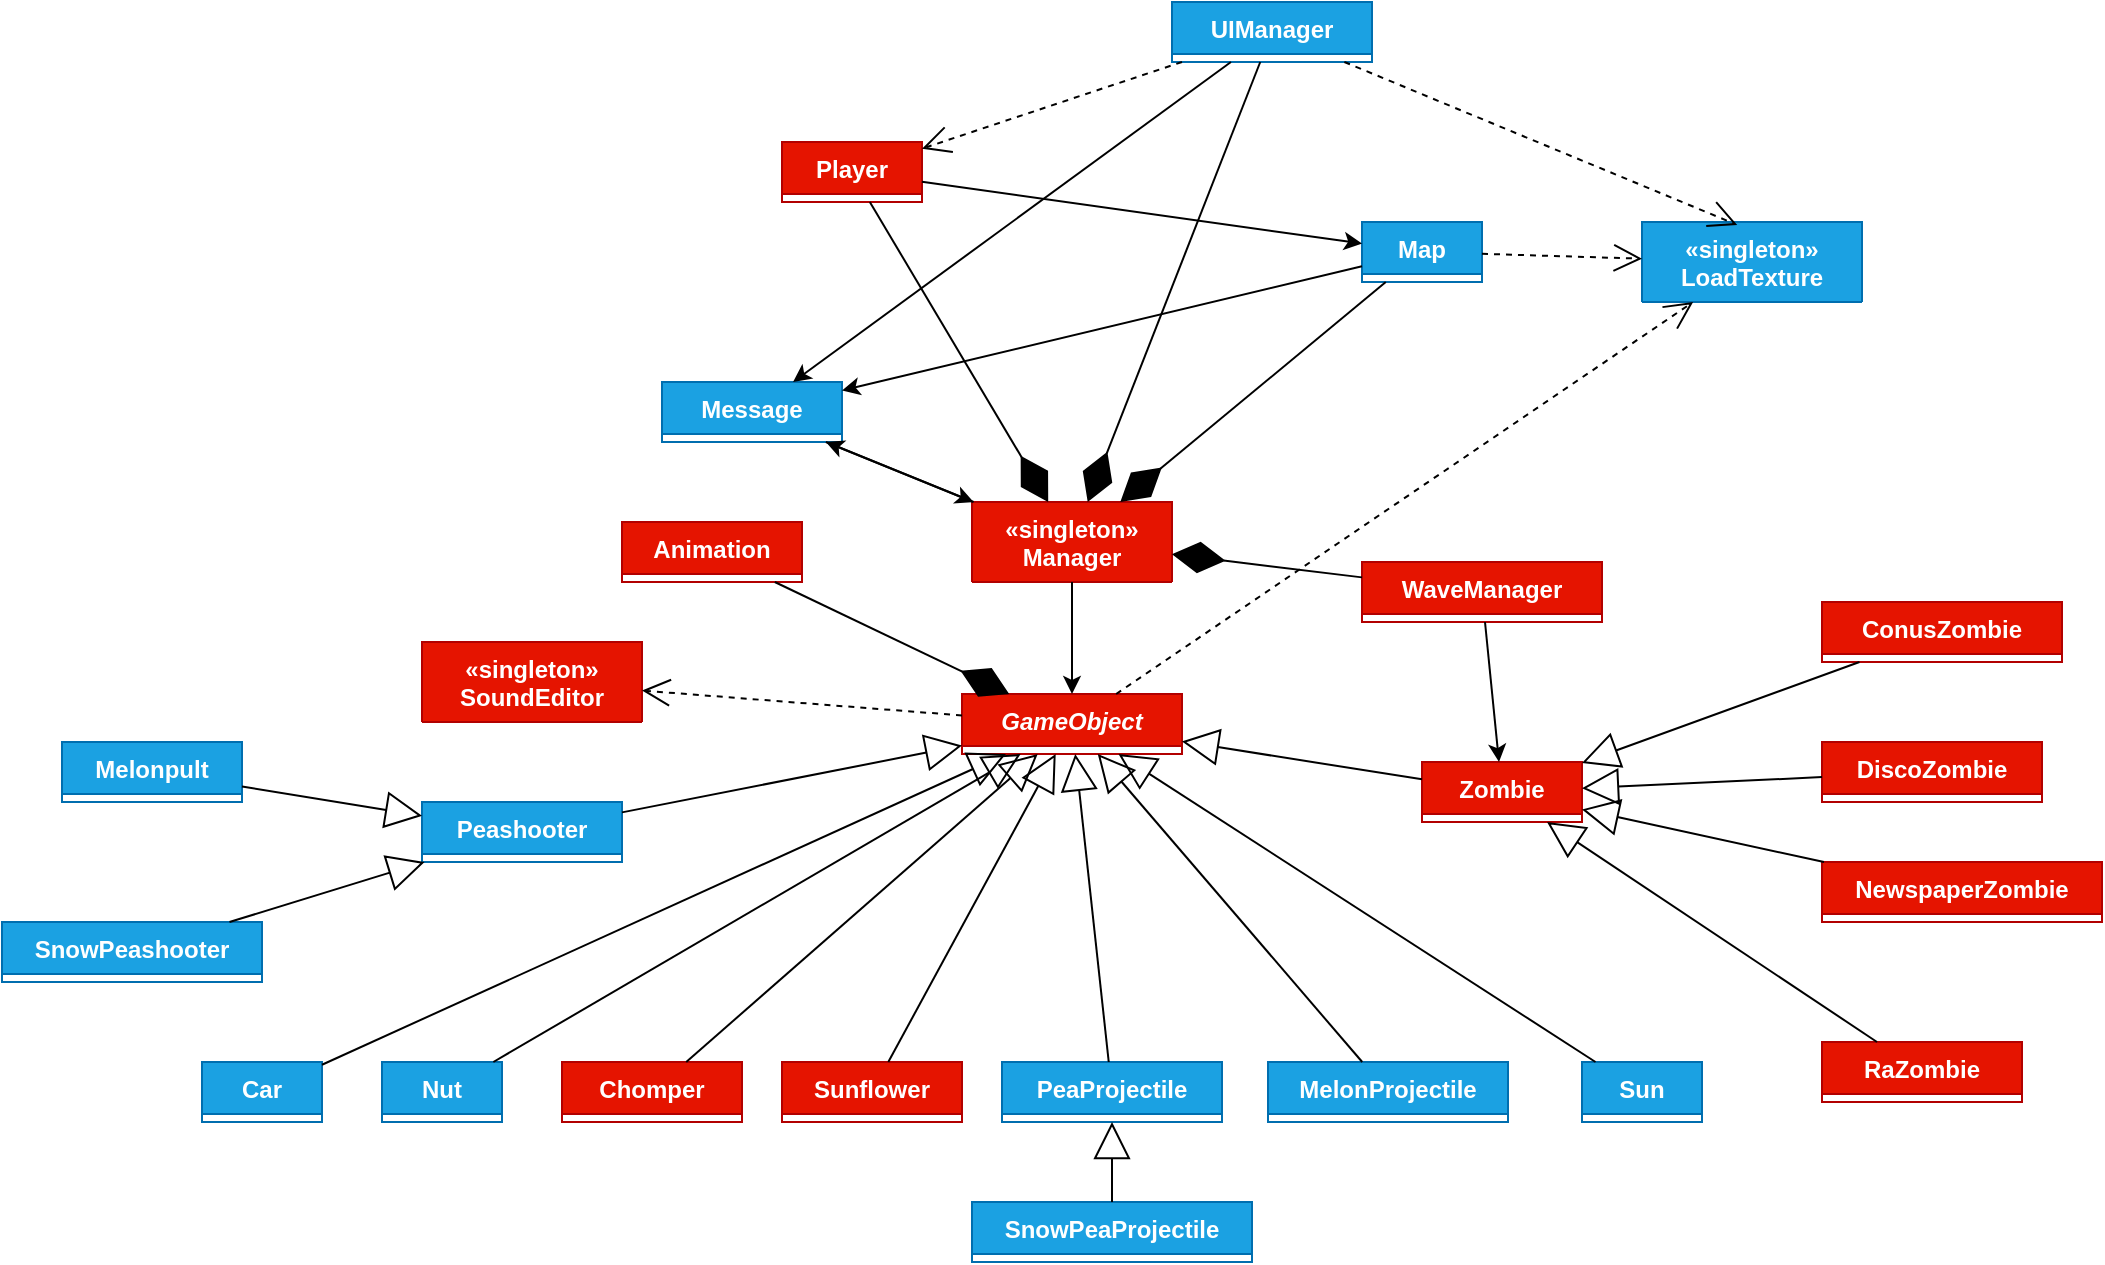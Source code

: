 <mxfile version="28.0.4">
  <diagram id="C5RBs43oDa-KdzZeNtuy" name="Page-1">
    <mxGraphModel dx="2693" dy="2280" grid="1" gridSize="10" guides="1" tooltips="1" connect="1" arrows="1" fold="1" page="1" pageScale="1" pageWidth="827" pageHeight="1169" background="#ffffff" math="0" shadow="0">
      <root>
        <mxCell id="WIyWlLk6GJQsqaUBKTNV-0" />
        <mxCell id="WIyWlLk6GJQsqaUBKTNV-1" parent="WIyWlLk6GJQsqaUBKTNV-0" />
        <mxCell id="Oz46bIsil0WT1YZPD78K-11" value="&lt;i&gt;GameObject&lt;/i&gt;" style="swimlane;fontStyle=1;align=center;verticalAlign=top;childLayout=stackLayout;horizontal=1;startSize=26;horizontalStack=0;resizeParent=1;resizeParentMax=0;resizeLast=0;collapsible=1;marginBottom=0;whiteSpace=wrap;html=1;fillColor=#e51400;strokeColor=#B20000;fontColor=#ffffff;" parent="WIyWlLk6GJQsqaUBKTNV-1" vertex="1" collapsed="1">
          <mxGeometry x="230" y="66" width="110" height="30" as="geometry">
            <mxRectangle x="230" y="66" width="300" height="340" as="alternateBounds" />
          </mxGeometry>
        </mxCell>
        <mxCell id="Oz46bIsil0WT1YZPD78K-12" value="# animation: Animation&lt;div&gt;# sound_played:&amp;nbsp;bool&lt;/div&gt;&lt;div&gt;# rect:&amp;nbsp;sf::FloatRect&lt;/div&gt;&lt;div&gt;#&amp;nbsp;hp: int&lt;/div&gt;&lt;div&gt;#&amp;nbsp;isdead: bool&lt;span style=&quot;white-space: pre;&quot;&gt;&#x9;&lt;/span&gt;&lt;/div&gt;&lt;div&gt;#&amp;nbsp;idx_line: int&lt;/div&gt;&lt;div&gt;#&amp;nbsp;type_obj:&amp;nbsp;TypeObject&lt;/div&gt;&lt;div&gt;#&amp;nbsp;type_ent:&amp;nbsp;TypeEntity&lt;/div&gt;" style="text;strokeColor=none;fillColor=none;align=left;verticalAlign=top;spacingLeft=4;spacingRight=4;overflow=hidden;rotatable=0;points=[[0,0.5],[1,0.5]];portConstraint=eastwest;whiteSpace=wrap;html=1;" parent="Oz46bIsil0WT1YZPD78K-11" vertex="1">
          <mxGeometry y="26" width="300" height="124" as="geometry" />
        </mxCell>
        <mxCell id="Oz46bIsil0WT1YZPD78K-13" value="" style="line;strokeWidth=1;fillColor=none;align=left;verticalAlign=middle;spacingTop=-1;spacingLeft=3;spacingRight=3;rotatable=0;labelPosition=right;points=[];portConstraint=eastwest;strokeColor=inherit;" parent="Oz46bIsil0WT1YZPD78K-11" vertex="1">
          <mxGeometry y="150" width="300" height="8" as="geometry" />
        </mxCell>
        <mxCell id="Oz46bIsil0WT1YZPD78K-14" value="+ &lt;i&gt;receiveMsg(msg: Message*): void&lt;/i&gt;&lt;div&gt;+&amp;nbsp;&lt;i&gt;update(dt:&amp;nbsp;&lt;span style=&quot;background-color: transparent; color: light-dark(rgb(0, 0, 0), rgb(255, 255, 255));&quot;&gt;double&lt;/span&gt;&lt;span style=&quot;background-color: transparent; color: light-dark(rgb(0, 0, 0), rgb(255, 255, 255));&quot;&gt;, win:&amp;nbsp;&lt;/span&gt;&lt;span style=&quot;background-color: transparent; color: light-dark(rgb(0, 0, 0), rgb(255, 255, 255));&quot;&gt;sf::RenderWindow&amp;amp;&lt;/span&gt;&lt;span style=&quot;background-color: transparent; color: light-dark(rgb(0, 0, 0), rgb(255, 255, 255));&quot;&gt;): void&lt;/span&gt;&lt;/i&gt;&lt;/div&gt;&lt;div&gt;&lt;span style=&quot;background-color: transparent; color: light-dark(rgb(0, 0, 0), rgb(255, 255, 255));&quot;&gt;+&amp;nbsp;&lt;/span&gt;&lt;i&gt;&lt;span style=&quot;background-color: transparent;&quot;&gt;draw(win:&amp;nbsp;&lt;/span&gt;&lt;span style=&quot;background-color: transparent; color: light-dark(rgb(0, 0, 0), rgb(255, 255, 255));&quot;&gt;sf::RenderWindow&amp;amp;&lt;/span&gt;&lt;span style=&quot;background-color: transparent; color: light-dark(rgb(0, 0, 0), rgb(255, 255, 255));&quot;&gt;): void&lt;/span&gt;&lt;/i&gt;&lt;/div&gt;&lt;div&gt;&lt;span style=&quot;background-color: transparent; color: light-dark(rgb(0, 0, 0), rgb(255, 255, 255));&quot;&gt;+&amp;nbsp;&lt;/span&gt;&lt;span style=&quot;background-color: transparent;&quot;&gt;getAnimetion():&amp;nbsp;&lt;/span&gt;&lt;span style=&quot;background-color: transparent;&quot;&gt;Animation&lt;/span&gt;&lt;/div&gt;&lt;div&gt;+&amp;nbsp;getRect():&amp;nbsp;sf::FloatRect&lt;span style=&quot;background-color: transparent; color: light-dark(rgb(0, 0, 0), rgb(255, 255, 255));&quot;&gt;&lt;/span&gt;&lt;/div&gt;&lt;div&gt;+&amp;nbsp;getHp(): int&lt;/div&gt;&lt;div&gt;+&amp;nbsp;getIdxLine(): int&lt;/div&gt;&lt;div&gt;+&amp;nbsp;getIsDead(): int&lt;/div&gt;&lt;div&gt;+&amp;nbsp;getTypeObj():&amp;nbsp;TypeObject&lt;/div&gt;&lt;div&gt;+&amp;nbsp;getTypeEnt():&amp;nbsp;TypeEntity&lt;/div&gt;&lt;div&gt;+&amp;nbsp;setRect(rect_:&amp;nbsp;&lt;span style=&quot;background-color: transparent; color: light-dark(rgb(0, 0, 0), rgb(255, 255, 255));&quot;&gt;sf::FloatRect&lt;/span&gt;&lt;span style=&quot;background-color: transparent; color: light-dark(rgb(0, 0, 0), rgb(255, 255, 255));&quot;&gt;):&amp;nbsp;&lt;/span&gt;&lt;span style=&quot;background-color: transparent;&quot;&gt;void&lt;/span&gt;&lt;/div&gt;&lt;div&gt;+&amp;nbsp;setDead(isHappend: bool): void&lt;/div&gt;" style="text;strokeColor=none;fillColor=none;align=left;verticalAlign=top;spacingLeft=4;spacingRight=4;overflow=hidden;rotatable=0;points=[[0,0.5],[1,0.5]];portConstraint=eastwest;whiteSpace=wrap;html=1;" parent="Oz46bIsil0WT1YZPD78K-11" vertex="1">
          <mxGeometry y="158" width="300" height="182" as="geometry" />
        </mxCell>
        <mxCell id="Oz46bIsil0WT1YZPD78K-25" value="Zombie" style="swimlane;fontStyle=1;align=center;verticalAlign=top;childLayout=stackLayout;horizontal=1;startSize=26;horizontalStack=0;resizeParent=1;resizeParentMax=0;resizeLast=0;collapsible=1;marginBottom=0;whiteSpace=wrap;html=1;fillColor=#e51400;strokeColor=#B20000;fontColor=#ffffff;" parent="WIyWlLk6GJQsqaUBKTNV-1" vertex="1" collapsed="1">
          <mxGeometry x="460" y="100" width="80" height="30" as="geometry">
            <mxRectangle x="920" y="190" width="340" height="430" as="alternateBounds" />
          </mxGeometry>
        </mxCell>
        <mxCell id="Oz46bIsil0WT1YZPD78K-26" value="#&amp;nbsp;velocity_x: double&lt;div&gt;#&amp;nbsp;count: static int&lt;/div&gt;&lt;div&gt;#&amp;nbsp;current_index: int&lt;/div&gt;&lt;div&gt;#&amp;nbsp;damage: int&lt;/div&gt;&lt;div&gt;#&amp;nbsp;isEating: bool&lt;/div&gt;&lt;div&gt;#&amp;nbsp;haveFrozenEffect: bool&lt;/div&gt;&lt;div&gt;#&amp;nbsp;frozen_timer: double&lt;/div&gt;&lt;div&gt;#&amp;nbsp;wasFrozenSpeedSet: bool&lt;/div&gt;&lt;div&gt;#&amp;nbsp;time_reload: double&lt;/div&gt;&lt;div&gt;#&amp;nbsp;reload: double&lt;/div&gt;&lt;div&gt;#&amp;nbsp;victim:&amp;nbsp;GameObject*&lt;/div&gt;&lt;div&gt;#&amp;nbsp;chewingSound:&amp;nbsp;sf::Sound&lt;/div&gt;&lt;div&gt;#&amp;nbsp;hasEnteredScreen:&amp;nbsp;bool&lt;/div&gt;" style="text;strokeColor=none;fillColor=none;align=left;verticalAlign=top;spacingLeft=4;spacingRight=4;overflow=hidden;rotatable=0;points=[[0,0.5],[1,0.5]];portConstraint=eastwest;whiteSpace=wrap;html=1;" parent="Oz46bIsil0WT1YZPD78K-25" vertex="1">
          <mxGeometry y="26" width="340" height="194" as="geometry" />
        </mxCell>
        <mxCell id="Oz46bIsil0WT1YZPD78K-27" value="" style="line;strokeWidth=1;fillColor=none;align=left;verticalAlign=middle;spacingTop=-1;spacingLeft=3;spacingRight=3;rotatable=0;labelPosition=right;points=[];portConstraint=eastwest;strokeColor=inherit;" parent="Oz46bIsil0WT1YZPD78K-25" vertex="1">
          <mxGeometry y="220" width="340" height="8" as="geometry" />
        </mxCell>
        <mxCell id="Oz46bIsil0WT1YZPD78K-28" value="+&amp;nbsp;EatingPlants(dt: double, current_object: GameObject*): void&lt;div&gt;+&amp;nbsp;&lt;span style=&quot;background-color: transparent; color: light-dark(rgb(0, 0, 0), rgb(255, 255, 255));&quot;&gt;move(dt:&amp;nbsp;&lt;/span&gt;&lt;span style=&quot;background-color: transparent; color: light-dark(rgb(0, 0, 0), rgb(255, 255, 255));&quot;&gt;double&lt;/span&gt;&lt;span style=&quot;background-color: transparent; color: light-dark(rgb(0, 0, 0), rgb(255, 255, 255));&quot;&gt;): void&lt;/span&gt;&lt;/div&gt;&lt;div&gt;+&amp;nbsp;&lt;span style=&quot;background-color: transparent; color: light-dark(rgb(0, 0, 0), rgb(255, 255, 255));&quot;&gt;draw(win:&amp;nbsp;&lt;/span&gt;&lt;span style=&quot;background-color: transparent; color: light-dark(rgb(0, 0, 0), rgb(255, 255, 255));&quot;&gt;sf::RenderWindow&amp;amp;&lt;/span&gt;&lt;span style=&quot;background-color: transparent; color: light-dark(rgb(0, 0, 0), rgb(255, 255, 255));&quot;&gt;): void&lt;/span&gt;&lt;/div&gt;&lt;div&gt;+&amp;nbsp;&lt;span style=&quot;background-color: transparent; color: light-dark(rgb(0, 0, 0), rgb(255, 255, 255));&quot;&gt;update(dt: double, win: sf::RenderWindow&amp;amp;): void&lt;/span&gt;&lt;/div&gt;&lt;div&gt;+&amp;nbsp;tryRegisterOnLine(): void&lt;/div&gt;&lt;div&gt;+&amp;nbsp;&lt;span style=&quot;background-color: transparent; color: light-dark(rgb(0, 0, 0), rgb(255, 255, 255));&quot;&gt;receiveMsg(msg:&amp;nbsp;&lt;/span&gt;&lt;span style=&quot;background-color: transparent; color: light-dark(rgb(0, 0, 0), rgb(255, 255, 255));&quot;&gt;Message*&lt;/span&gt;&lt;span style=&quot;background-color: transparent; color: light-dark(rgb(0, 0, 0), rgb(255, 255, 255));&quot;&gt;): void&lt;/span&gt;&lt;/div&gt;&lt;div&gt;+&amp;nbsp;FindVictimN2(dt: double): void&lt;/div&gt;&lt;div&gt;+&amp;nbsp;ZombieIsFrosen(dt:&amp;nbsp;&lt;span style=&quot;background-color: transparent; color: light-dark(rgb(0, 0, 0), rgb(255, 255, 255));&quot;&gt;double&lt;/span&gt;&lt;span style=&quot;background-color: transparent; color: light-dark(rgb(0, 0, 0), rgb(255, 255, 255));&quot;&gt;): void&lt;/span&gt;&lt;/div&gt;&lt;div&gt;+&amp;nbsp;setZombieFrozenNull(): void&lt;/div&gt;&lt;div&gt;+&amp;nbsp;setHaveFrozenEffect(isHappend:&amp;nbsp;&lt;span style=&quot;background-color: transparent; color: light-dark(rgb(0, 0, 0), rgb(255, 255, 255));&quot;&gt;bool&lt;/span&gt;&lt;span style=&quot;background-color: transparent; color: light-dark(rgb(0, 0, 0), rgb(255, 255, 255));&quot;&gt;): void&lt;/span&gt;&lt;/div&gt;&lt;div&gt;+&amp;nbsp;isGameOver(): void&lt;/div&gt;&lt;div&gt;+&amp;nbsp;getSpeed(): int&lt;/div&gt;&lt;div&gt;+&amp;nbsp;setVictim(): void&lt;/div&gt;" style="text;strokeColor=none;fillColor=none;align=left;verticalAlign=top;spacingLeft=4;spacingRight=4;overflow=hidden;rotatable=0;points=[[0,0.5],[1,0.5]];portConstraint=eastwest;whiteSpace=wrap;html=1;" parent="Oz46bIsil0WT1YZPD78K-25" vertex="1">
          <mxGeometry y="228" width="340" height="202" as="geometry" />
        </mxCell>
        <mxCell id="Oz46bIsil0WT1YZPD78K-57" value="Nut" style="swimlane;fontStyle=1;align=center;verticalAlign=top;childLayout=stackLayout;horizontal=1;startSize=26;horizontalStack=0;resizeParent=1;resizeParentMax=0;resizeLast=0;collapsible=1;marginBottom=0;whiteSpace=wrap;html=1;fillColor=#1ba1e2;strokeColor=#006EAF;fontColor=#ffffff;" parent="WIyWlLk6GJQsqaUBKTNV-1" vertex="1" collapsed="1">
          <mxGeometry x="-60" y="250" width="60" height="30" as="geometry">
            <mxRectangle x="-750" y="830" width="290" height="110" as="alternateBounds" />
          </mxGeometry>
        </mxCell>
        <mxCell id="Oz46bIsil0WT1YZPD78K-58" value="ㅤ" style="text;strokeColor=none;fillColor=none;align=left;verticalAlign=top;spacingLeft=4;spacingRight=4;overflow=hidden;rotatable=0;points=[[0,0.5],[1,0.5]];portConstraint=eastwest;whiteSpace=wrap;html=1;" parent="Oz46bIsil0WT1YZPD78K-57" vertex="1">
          <mxGeometry y="26" width="290" height="26" as="geometry" />
        </mxCell>
        <mxCell id="Oz46bIsil0WT1YZPD78K-59" value="" style="line;strokeWidth=1;fillColor=none;align=left;verticalAlign=middle;spacingTop=-1;spacingLeft=3;spacingRight=3;rotatable=0;labelPosition=right;points=[];portConstraint=eastwest;strokeColor=inherit;" parent="Oz46bIsil0WT1YZPD78K-57" vertex="1">
          <mxGeometry y="52" width="290" height="8" as="geometry" />
        </mxCell>
        <mxCell id="Oz46bIsil0WT1YZPD78K-60" value="+ draw(win: sf::RenderWindow&amp;amp;): void&lt;div&gt;+ update(dt:&amp;nbsp;&lt;span style=&quot;background-color: transparent; color: light-dark(rgb(0, 0, 0), rgb(255, 255, 255));&quot;&gt;double&lt;/span&gt;&lt;span style=&quot;background-color: transparent; color: light-dark(rgb(0, 0, 0), rgb(255, 255, 255));&quot;&gt;, win:&amp;nbsp;&lt;/span&gt;&lt;span style=&quot;background-color: transparent; color: light-dark(rgb(0, 0, 0), rgb(255, 255, 255));&quot;&gt;sf::RenderWindow&amp;amp;&lt;/span&gt;&lt;span style=&quot;background-color: transparent; color: light-dark(rgb(0, 0, 0), rgb(255, 255, 255));&quot;&gt;): void&lt;/span&gt;&lt;/div&gt;&lt;div&gt;+ receiveMsg(msg:&amp;nbsp;&lt;span style=&quot;background-color: transparent; color: light-dark(rgb(0, 0, 0), rgb(255, 255, 255));&quot;&gt;Message*&lt;/span&gt;&lt;span style=&quot;background-color: transparent; color: light-dark(rgb(0, 0, 0), rgb(255, 255, 255));&quot;&gt;): void&lt;/span&gt;&lt;/div&gt;" style="text;strokeColor=none;fillColor=none;align=left;verticalAlign=top;spacingLeft=4;spacingRight=4;overflow=hidden;rotatable=0;points=[[0,0.5],[1,0.5]];portConstraint=eastwest;whiteSpace=wrap;html=1;" parent="Oz46bIsil0WT1YZPD78K-57" vertex="1">
          <mxGeometry y="60" width="290" height="50" as="geometry" />
        </mxCell>
        <mxCell id="Oz46bIsil0WT1YZPD78K-61" value="Peashooter" style="swimlane;fontStyle=1;align=center;verticalAlign=top;childLayout=stackLayout;horizontal=1;startSize=26;horizontalStack=0;resizeParent=1;resizeParentMax=0;resizeLast=0;collapsible=1;marginBottom=0;whiteSpace=wrap;html=1;fillColor=#1ba1e2;strokeColor=#006EAF;fontColor=#ffffff;" parent="WIyWlLk6GJQsqaUBKTNV-1" vertex="1" collapsed="1">
          <mxGeometry x="-40" y="120" width="100" height="30" as="geometry">
            <mxRectangle x="-310" y="203" width="290" height="180" as="alternateBounds" />
          </mxGeometry>
        </mxCell>
        <mxCell id="Oz46bIsil0WT1YZPD78K-62" value="#&amp;nbsp;is_shooting: bool&lt;div&gt;#&amp;nbsp;damage: double&lt;/div&gt;&lt;div&gt;#&amp;nbsp;time_reload: double&lt;/div&gt;&lt;div&gt;# reload: double&lt;/div&gt;" style="text;strokeColor=none;fillColor=none;align=left;verticalAlign=top;spacingLeft=4;spacingRight=4;overflow=hidden;rotatable=0;points=[[0,0.5],[1,0.5]];portConstraint=eastwest;whiteSpace=wrap;html=1;" parent="Oz46bIsil0WT1YZPD78K-61" vertex="1">
          <mxGeometry y="26" width="290" height="74" as="geometry" />
        </mxCell>
        <mxCell id="Oz46bIsil0WT1YZPD78K-63" value="" style="line;strokeWidth=1;fillColor=none;align=left;verticalAlign=middle;spacingTop=-1;spacingLeft=3;spacingRight=3;rotatable=0;labelPosition=right;points=[];portConstraint=eastwest;strokeColor=inherit;" parent="Oz46bIsil0WT1YZPD78K-61" vertex="1">
          <mxGeometry y="100" width="290" height="8" as="geometry" />
        </mxCell>
        <mxCell id="Oz46bIsil0WT1YZPD78K-64" value="+ update(dt: double, win: sf::RenderWindow&amp;amp;): void&lt;div&gt;+&amp;nbsp;draw(win:&amp;nbsp;&lt;span style=&quot;background-color: transparent; color: light-dark(rgb(0, 0, 0), rgb(255, 255, 255));&quot;&gt;sf::RenderWindow&amp;amp;&lt;/span&gt;&lt;span style=&quot;background-color: transparent; color: light-dark(rgb(0, 0, 0), rgb(255, 255, 255));&quot;&gt;): void&lt;/span&gt;&lt;/div&gt;&lt;div&gt;+&amp;nbsp;receiveMsg(msg:&amp;nbsp;&lt;span style=&quot;background-color: transparent; color: light-dark(rgb(0, 0, 0), rgb(255, 255, 255));&quot;&gt;Message*&lt;/span&gt;&lt;span style=&quot;background-color: transparent; color: light-dark(rgb(0, 0, 0), rgb(255, 255, 255));&quot;&gt;): void&lt;/span&gt;&lt;/div&gt;&lt;div&gt;+&amp;nbsp;isShooting(dt:&amp;nbsp;&lt;span style=&quot;background-color: transparent; color: light-dark(rgb(0, 0, 0), rgb(255, 255, 255));&quot;&gt;double&lt;/span&gt;&lt;span style=&quot;background-color: transparent; color: light-dark(rgb(0, 0, 0), rgb(255, 255, 255));&quot;&gt;): void&lt;/span&gt;&lt;/div&gt;" style="text;strokeColor=none;fillColor=none;align=left;verticalAlign=top;spacingLeft=4;spacingRight=4;overflow=hidden;rotatable=0;points=[[0,0.5],[1,0.5]];portConstraint=eastwest;whiteSpace=wrap;html=1;" parent="Oz46bIsil0WT1YZPD78K-61" vertex="1">
          <mxGeometry y="108" width="290" height="72" as="geometry" />
        </mxCell>
        <mxCell id="Oz46bIsil0WT1YZPD78K-65" value="Sunflower" style="swimlane;fontStyle=1;align=center;verticalAlign=top;childLayout=stackLayout;horizontal=1;startSize=26;horizontalStack=0;resizeParent=1;resizeParentMax=0;resizeLast=0;collapsible=1;marginBottom=0;whiteSpace=wrap;html=1;fillColor=#e51400;strokeColor=#B20000;fontColor=#ffffff;" parent="WIyWlLk6GJQsqaUBKTNV-1" vertex="1" collapsed="1">
          <mxGeometry x="140" y="250" width="90" height="30" as="geometry">
            <mxRectangle x="-40" y="730" width="290" height="150" as="alternateBounds" />
          </mxGeometry>
        </mxCell>
        <mxCell id="Oz46bIsil0WT1YZPD78K-66" value="- time_to_reaper_sun: int&lt;div&gt;-&amp;nbsp;current_time: double&lt;/div&gt;" style="text;strokeColor=none;fillColor=none;align=left;verticalAlign=top;spacingLeft=4;spacingRight=4;overflow=hidden;rotatable=0;points=[[0,0.5],[1,0.5]];portConstraint=eastwest;whiteSpace=wrap;html=1;" parent="Oz46bIsil0WT1YZPD78K-65" vertex="1">
          <mxGeometry y="26" width="290" height="34" as="geometry" />
        </mxCell>
        <mxCell id="Oz46bIsil0WT1YZPD78K-67" value="" style="line;strokeWidth=1;fillColor=none;align=left;verticalAlign=middle;spacingTop=-1;spacingLeft=3;spacingRight=3;rotatable=0;labelPosition=right;points=[];portConstraint=eastwest;strokeColor=inherit;" parent="Oz46bIsil0WT1YZPD78K-65" vertex="1">
          <mxGeometry y="60" width="290" height="8" as="geometry" />
        </mxCell>
        <mxCell id="Oz46bIsil0WT1YZPD78K-68" value="+ dropsun(dt: double): void&lt;div&gt;+&amp;nbsp;draw(win:&amp;nbsp;&lt;span style=&quot;background-color: transparent; color: light-dark(rgb(0, 0, 0), rgb(255, 255, 255));&quot;&gt;sf::RenderWindow&amp;amp;&lt;/span&gt;&lt;span style=&quot;background-color: transparent; color: light-dark(rgb(0, 0, 0), rgb(255, 255, 255));&quot;&gt;): void&lt;/span&gt;&lt;/div&gt;&lt;div&gt;+&amp;nbsp;receiveMsg(msg:&amp;nbsp;&lt;span style=&quot;background-color: transparent; color: light-dark(rgb(0, 0, 0), rgb(255, 255, 255));&quot;&gt;Message*&lt;/span&gt;&lt;span style=&quot;background-color: transparent; color: light-dark(rgb(0, 0, 0), rgb(255, 255, 255));&quot;&gt;): void&lt;/span&gt;&lt;/div&gt;&lt;div&gt;+&amp;nbsp;update(dt:&amp;nbsp;&lt;span style=&quot;background-color: transparent; color: light-dark(rgb(0, 0, 0), rgb(255, 255, 255));&quot;&gt;double&lt;/span&gt;&lt;span style=&quot;background-color: transparent; color: light-dark(rgb(0, 0, 0), rgb(255, 255, 255));&quot;&gt;, win:&amp;nbsp;&lt;/span&gt;&lt;span style=&quot;background-color: transparent; color: light-dark(rgb(0, 0, 0), rgb(255, 255, 255));&quot;&gt;sf::RenderWindow&amp;amp;&lt;/span&gt;&lt;span style=&quot;background-color: transparent; color: light-dark(rgb(0, 0, 0), rgb(255, 255, 255));&quot;&gt;): void&lt;/span&gt;&lt;/div&gt;&lt;div&gt;+&amp;nbsp;setRect(rect_:&amp;nbsp;&lt;span style=&quot;background-color: transparent; color: light-dark(rgb(0, 0, 0), rgb(255, 255, 255));&quot;&gt;sf::FloatRect&lt;/span&gt;&lt;span style=&quot;background-color: transparent; color: light-dark(rgb(0, 0, 0), rgb(255, 255, 255));&quot;&gt;): void&lt;/span&gt;&lt;span style=&quot;background-color: transparent; color: light-dark(rgb(0, 0, 0), rgb(255, 255, 255));&quot;&gt;&amp;nbsp;&lt;/span&gt;&lt;/div&gt;" style="text;strokeColor=none;fillColor=none;align=left;verticalAlign=top;spacingLeft=4;spacingRight=4;overflow=hidden;rotatable=0;points=[[0,0.5],[1,0.5]];portConstraint=eastwest;whiteSpace=wrap;html=1;" parent="Oz46bIsil0WT1YZPD78K-65" vertex="1">
          <mxGeometry y="68" width="290" height="82" as="geometry" />
        </mxCell>
        <mxCell id="Oz46bIsil0WT1YZPD78K-88" value="&lt;div&gt;«singleton»&lt;/div&gt;LoadTexture" style="swimlane;fontStyle=1;align=center;verticalAlign=top;childLayout=stackLayout;horizontal=1;startSize=40;horizontalStack=0;resizeParent=1;resizeParentMax=0;resizeLast=0;collapsible=1;marginBottom=0;whiteSpace=wrap;html=1;fillColor=#1ba1e2;strokeColor=#006EAF;fontColor=#ffffff;" parent="WIyWlLk6GJQsqaUBKTNV-1" vertex="1" collapsed="1">
          <mxGeometry x="570" y="-170" width="110" height="40" as="geometry">
            <mxRectangle x="1130" y="-350" width="390" height="144" as="alternateBounds" />
          </mxGeometry>
        </mxCell>
        <mxCell id="Oz46bIsil0WT1YZPD78K-89" value="-&amp;nbsp;textures:&amp;nbsp;std::map&amp;lt;std::string, sf::Texture&amp;gt;" style="text;strokeColor=none;fillColor=none;align=left;verticalAlign=top;spacingLeft=4;spacingRight=4;overflow=hidden;rotatable=0;points=[[0,0.5],[1,0.5]];portConstraint=eastwest;whiteSpace=wrap;html=1;" parent="Oz46bIsil0WT1YZPD78K-88" vertex="1">
          <mxGeometry y="40" width="390" height="24" as="geometry" />
        </mxCell>
        <mxCell id="Oz46bIsil0WT1YZPD78K-90" value="" style="line;strokeWidth=1;fillColor=none;align=left;verticalAlign=middle;spacingTop=-1;spacingLeft=3;spacingRight=3;rotatable=0;labelPosition=right;points=[];portConstraint=eastwest;strokeColor=inherit;" parent="Oz46bIsil0WT1YZPD78K-88" vertex="1">
          <mxGeometry y="64" width="390" height="8" as="geometry" />
        </mxCell>
        <mxCell id="Oz46bIsil0WT1YZPD78K-91" value="&lt;div&gt;+&amp;nbsp;addTexture(const std::string&amp;amp; name, const std::string&amp;amp; filename): void&lt;/div&gt;&lt;div&gt;+&amp;nbsp;loadAllTexture(): void&lt;/div&gt;&lt;div&gt;+&amp;nbsp;getBorn():&amp;nbsp;static LoadTexture&amp;amp;&lt;/div&gt;&lt;div&gt;+&amp;nbsp;getTexture(name:&amp;nbsp;&lt;span style=&quot;background-color: transparent; color: light-dark(rgb(0, 0, 0), rgb(255, 255, 255));&quot;&gt;const std::string&amp;amp;&lt;/span&gt;&lt;span style=&quot;background-color: transparent; color: light-dark(rgb(0, 0, 0), rgb(255, 255, 255));&quot;&gt;):&amp;nbsp;sf::Texture*&lt;/span&gt;&lt;/div&gt;" style="text;strokeColor=none;fillColor=none;align=left;verticalAlign=top;spacingLeft=4;spacingRight=4;overflow=hidden;rotatable=0;points=[[0,0.5],[1,0.5]];portConstraint=eastwest;whiteSpace=wrap;html=1;" parent="Oz46bIsil0WT1YZPD78K-88" vertex="1">
          <mxGeometry y="72" width="390" height="72" as="geometry" />
        </mxCell>
        <mxCell id="Oz46bIsil0WT1YZPD78K-93" value="Message" style="swimlane;fontStyle=1;align=center;verticalAlign=top;childLayout=stackLayout;horizontal=1;startSize=26;horizontalStack=0;resizeParent=1;resizeParentMax=0;resizeLast=0;collapsible=1;marginBottom=0;whiteSpace=wrap;html=1;fillColor=#1ba1e2;strokeColor=#006EAF;fontColor=#ffffff;" parent="WIyWlLk6GJQsqaUBKTNV-1" vertex="1" collapsed="1">
          <mxGeometry x="80" y="-90" width="90" height="30" as="geometry">
            <mxRectangle x="-130" y="-890" width="150" height="188" as="alternateBounds" />
          </mxGeometry>
        </mxCell>
        <mxCell id="Oz46bIsil0WT1YZPD78K-94" value="&lt;div&gt;+type: TypeMsg&lt;/div&gt;&lt;div&gt;+damage: struct&lt;/div&gt;&lt;div&gt;+death: struct&lt;/div&gt;&lt;div&gt;+create: struct&lt;/div&gt;&lt;div&gt;+move: struct&lt;/div&gt;&lt;div&gt;+add_plant: struct&lt;/div&gt;&lt;div&gt;+set_money: struct&lt;/div&gt;" style="text;strokeColor=none;fillColor=none;align=left;verticalAlign=top;spacingLeft=4;spacingRight=4;overflow=hidden;rotatable=0;points=[[0,0.5],[1,0.5]];portConstraint=eastwest;whiteSpace=wrap;html=1;" parent="Oz46bIsil0WT1YZPD78K-93" vertex="1">
          <mxGeometry y="26" width="150" height="114" as="geometry" />
        </mxCell>
        <mxCell id="Oz46bIsil0WT1YZPD78K-95" value="" style="line;strokeWidth=1;fillColor=none;align=left;verticalAlign=middle;spacingTop=-1;spacingLeft=3;spacingRight=3;rotatable=0;labelPosition=right;points=[];portConstraint=eastwest;strokeColor=inherit;" parent="Oz46bIsil0WT1YZPD78K-93" vertex="1">
          <mxGeometry y="140" width="150" height="8" as="geometry" />
        </mxCell>
        <mxCell id="Oz46bIsil0WT1YZPD78K-96" value="ㅤ" style="text;strokeColor=none;fillColor=none;align=left;verticalAlign=top;spacingLeft=4;spacingRight=4;overflow=hidden;rotatable=0;points=[[0,0.5],[1,0.5]];portConstraint=eastwest;whiteSpace=wrap;html=1;" parent="Oz46bIsil0WT1YZPD78K-93" vertex="1">
          <mxGeometry y="148" width="150" height="40" as="geometry" />
        </mxCell>
        <mxCell id="Oz46bIsil0WT1YZPD78K-98" value="&lt;div&gt;«singleton»&lt;/div&gt;Manager" style="swimlane;fontStyle=1;align=center;verticalAlign=top;childLayout=stackLayout;horizontal=1;startSize=40;horizontalStack=0;resizeParent=1;resizeParentMax=0;resizeLast=0;collapsible=1;marginBottom=0;whiteSpace=wrap;html=1;fillColor=#e51400;strokeColor=#B20000;fontColor=#ffffff;" parent="WIyWlLk6GJQsqaUBKTNV-1" vertex="1" collapsed="1">
          <mxGeometry x="235" y="-30" width="100" height="40" as="geometry">
            <mxRectangle x="235" y="-30" width="370" height="480" as="alternateBounds" />
          </mxGeometry>
        </mxCell>
        <mxCell id="Oz46bIsil0WT1YZPD78K-99" value="-&amp;nbsp;win_wid: int&lt;div&gt;-&amp;nbsp;win_hei: int&lt;/div&gt;&lt;div&gt;-&amp;nbsp;born:&amp;nbsp;static Manager*&lt;/div&gt;&lt;div&gt;-&amp;nbsp;map: Map&lt;/div&gt;&lt;div&gt;-&amp;nbsp;player: Player&lt;/div&gt;&lt;div&gt;- ui:&amp;nbsp;UIManager&lt;/div&gt;&lt;div&gt;- wave_manager:&amp;nbsp;WaveManager&lt;/div&gt;&lt;div&gt;-&amp;nbsp;game_objects:&amp;nbsp;std::list&amp;lt;GameObject*&amp;gt;&lt;/div&gt;&lt;div&gt;-&amp;nbsp;messages:&amp;nbsp;std::list&amp;lt;Message*&amp;gt;&lt;/div&gt;&lt;div&gt;-&amp;nbsp;zombie_on_line:&amp;nbsp;int[Config::AMOUNT_LINES_MAP]&lt;/div&gt;" style="text;strokeColor=none;fillColor=none;align=left;verticalAlign=top;spacingLeft=4;spacingRight=4;overflow=hidden;rotatable=0;points=[[0,0.5],[1,0.5]];portConstraint=eastwest;whiteSpace=wrap;html=1;" parent="Oz46bIsil0WT1YZPD78K-98" vertex="1">
          <mxGeometry y="40" width="370" height="150" as="geometry" />
        </mxCell>
        <mxCell id="Oz46bIsil0WT1YZPD78K-100" value="" style="line;strokeWidth=1;fillColor=none;align=left;verticalAlign=middle;spacingTop=-1;spacingLeft=3;spacingRight=3;rotatable=0;labelPosition=right;points=[];portConstraint=eastwest;strokeColor=inherit;" parent="Oz46bIsil0WT1YZPD78K-98" vertex="1">
          <mxGeometry y="190" width="370" height="8" as="geometry" />
        </mxCell>
        <mxCell id="Oz46bIsil0WT1YZPD78K-101" value="+&amp;nbsp;addMessage(msg: Message): void&lt;div&gt;+&amp;nbsp;updateMessage(dt:&amp;nbsp;&lt;span style=&quot;background-color: transparent; color: light-dark(rgb(0, 0, 0), rgb(255, 255, 255));&quot;&gt;double&lt;/span&gt;&lt;span style=&quot;background-color: transparent; color: light-dark(rgb(0, 0, 0), rgb(255, 255, 255));&quot;&gt;): void&lt;/span&gt;&lt;/div&gt;&lt;div&gt;+&amp;nbsp;updateObject(dt:&amp;nbsp;&lt;span style=&quot;background-color: transparent; color: light-dark(rgb(0, 0, 0), rgb(255, 255, 255));&quot;&gt;double&lt;/span&gt;&lt;span style=&quot;background-color: transparent; color: light-dark(rgb(0, 0, 0), rgb(255, 255, 255));&quot;&gt;, win:&amp;nbsp;&lt;/span&gt;&lt;span style=&quot;background-color: transparent; color: light-dark(rgb(0, 0, 0), rgb(255, 255, 255));&quot;&gt;sf::RenderWindow&amp;amp;&lt;/span&gt;&lt;span style=&quot;background-color: transparent; color: light-dark(rgb(0, 0, 0), rgb(255, 255, 255));&quot;&gt;): void&lt;/span&gt;&lt;/div&gt;&lt;div&gt;+&amp;nbsp;addZombieOnLine(idx_line: int): void&lt;/div&gt;&lt;div&gt;+&amp;nbsp;removeZombieOnLine(idx_line:&amp;nbsp;&lt;span style=&quot;background-color: transparent; color: light-dark(rgb(0, 0, 0), rgb(255, 255, 255));&quot;&gt;int&lt;/span&gt;&lt;span style=&quot;background-color: transparent; color: light-dark(rgb(0, 0, 0), rgb(255, 255, 255));&quot;&gt;): void&lt;/span&gt;&lt;/div&gt;&lt;div&gt;+&amp;nbsp;printObjects(): void&lt;/div&gt;&lt;div&gt;+&amp;nbsp;printMessages(): void&lt;/div&gt;&lt;div&gt;+&amp;nbsp;printWinSize(): void&lt;/div&gt;&lt;div&gt;+&amp;nbsp;printZombieOnLine(): void&lt;/div&gt;&lt;div&gt;+&amp;nbsp;getBorn():&amp;nbsp;static Manager*&lt;/div&gt;&lt;div&gt;+&amp;nbsp;getMap():&amp;nbsp;Map&amp;amp;&lt;/div&gt;&lt;div&gt;+&amp;nbsp;getWinWidth(): int&lt;/div&gt;&lt;div&gt;+&amp;nbsp;getWinHeight(): int&lt;/div&gt;&lt;div&gt;+&amp;nbsp;getListObject():&amp;nbsp;std::list&amp;lt;GameObject*&amp;gt;&lt;/div&gt;&lt;div&gt;+&amp;nbsp;getZombieRects():&amp;nbsp;std::vector&amp;lt;sf::FloatRect&amp;gt;&lt;/div&gt;&lt;div&gt;+&amp;nbsp;getZombieOnLine(idx_line: int): int&lt;/div&gt;&lt;div&gt;+&amp;nbsp;getUI():&amp;nbsp;UIManager&amp;amp;&lt;/div&gt;&lt;div&gt;+&amp;nbsp;getPlayer():&amp;nbsp;Player&amp;amp;&lt;/div&gt;&lt;div&gt;+&amp;nbsp;getWaveManager():&amp;nbsp;WaveManager&amp;amp;&lt;/div&gt;" style="text;strokeColor=none;fillColor=none;align=left;verticalAlign=top;spacingLeft=4;spacingRight=4;overflow=hidden;rotatable=0;points=[[0,0.5],[1,0.5]];portConstraint=eastwest;whiteSpace=wrap;html=1;" parent="Oz46bIsil0WT1YZPD78K-98" vertex="1">
          <mxGeometry y="198" width="370" height="282" as="geometry" />
        </mxCell>
        <mxCell id="Oz46bIsil0WT1YZPD78K-106" value="WaveManager" style="swimlane;fontStyle=1;align=center;verticalAlign=top;childLayout=stackLayout;horizontal=1;startSize=26;horizontalStack=0;resizeParent=1;resizeParentMax=0;resizeLast=0;collapsible=1;marginBottom=0;whiteSpace=wrap;html=1;fillColor=#e51400;strokeColor=#B20000;fontColor=#ffffff;" parent="WIyWlLk6GJQsqaUBKTNV-1" vertex="1" collapsed="1">
          <mxGeometry x="430" width="120" height="30" as="geometry">
            <mxRectangle x="700" y="90" width="160" height="160" as="alternateBounds" />
          </mxGeometry>
        </mxCell>
        <mxCell id="Oz46bIsil0WT1YZPD78K-107" value="-&amp;nbsp;time_past: double&lt;div&gt;-&amp;nbsp;cur_wave: int&lt;/div&gt;&lt;div&gt;-&amp;nbsp;waves:&amp;nbsp;std::vector&amp;lt;Wave&amp;gt;&lt;/div&gt;" style="text;strokeColor=none;fillColor=none;align=left;verticalAlign=top;spacingLeft=4;spacingRight=4;overflow=hidden;rotatable=0;points=[[0,0.5],[1,0.5]];portConstraint=eastwest;whiteSpace=wrap;html=1;" parent="Oz46bIsil0WT1YZPD78K-106" vertex="1">
          <mxGeometry y="26" width="160" height="54" as="geometry" />
        </mxCell>
        <mxCell id="Oz46bIsil0WT1YZPD78K-108" value="" style="line;strokeWidth=1;fillColor=none;align=left;verticalAlign=middle;spacingTop=-1;spacingLeft=3;spacingRight=3;rotatable=0;labelPosition=right;points=[];portConstraint=eastwest;strokeColor=inherit;" parent="Oz46bIsil0WT1YZPD78K-106" vertex="1">
          <mxGeometry y="80" width="160" height="8" as="geometry" />
        </mxCell>
        <mxCell id="Oz46bIsil0WT1YZPD78K-109" value="&lt;div&gt;-&amp;nbsp;initWaves(): void&lt;/div&gt;+ update(dt: double): void&lt;div&gt;+&amp;nbsp;hasZombies(): bool&lt;/div&gt;&lt;div&gt;+&amp;nbsp;spawn(): void&lt;/div&gt;" style="text;strokeColor=none;fillColor=none;align=left;verticalAlign=top;spacingLeft=4;spacingRight=4;overflow=hidden;rotatable=0;points=[[0,0.5],[1,0.5]];portConstraint=eastwest;whiteSpace=wrap;html=1;" parent="Oz46bIsil0WT1YZPD78K-106" vertex="1">
          <mxGeometry y="88" width="160" height="72" as="geometry" />
        </mxCell>
        <mxCell id="Oz46bIsil0WT1YZPD78K-115" value="SnowPeashooter" style="swimlane;fontStyle=1;align=center;verticalAlign=top;childLayout=stackLayout;horizontal=1;startSize=26;horizontalStack=0;resizeParent=1;resizeParentMax=0;resizeLast=0;collapsible=1;marginBottom=0;whiteSpace=wrap;html=1;fillColor=#1ba1e2;strokeColor=#006EAF;fontColor=#ffffff;" parent="WIyWlLk6GJQsqaUBKTNV-1" vertex="1" collapsed="1">
          <mxGeometry x="-250" y="180" width="130" height="30" as="geometry">
            <mxRectangle x="-627" y="320" width="173" height="86" as="alternateBounds" />
          </mxGeometry>
        </mxCell>
        <mxCell id="Oz46bIsil0WT1YZPD78K-116" value="ㅤ" style="text;strokeColor=none;fillColor=none;align=left;verticalAlign=top;spacingLeft=4;spacingRight=4;overflow=hidden;rotatable=0;points=[[0,0.5],[1,0.5]];portConstraint=eastwest;whiteSpace=wrap;html=1;" parent="Oz46bIsil0WT1YZPD78K-115" vertex="1">
          <mxGeometry y="26" width="173" height="26" as="geometry" />
        </mxCell>
        <mxCell id="Oz46bIsil0WT1YZPD78K-117" value="" style="line;strokeWidth=1;fillColor=none;align=left;verticalAlign=middle;spacingTop=-1;spacingLeft=3;spacingRight=3;rotatable=0;labelPosition=right;points=[];portConstraint=eastwest;strokeColor=inherit;" parent="Oz46bIsil0WT1YZPD78K-115" vertex="1">
          <mxGeometry y="52" width="173" height="8" as="geometry" />
        </mxCell>
        <mxCell id="Oz46bIsil0WT1YZPD78K-118" value="+ isShooting(dt: double): void" style="text;strokeColor=none;fillColor=none;align=left;verticalAlign=top;spacingLeft=4;spacingRight=4;overflow=hidden;rotatable=0;points=[[0,0.5],[1,0.5]];portConstraint=eastwest;whiteSpace=wrap;html=1;" parent="Oz46bIsil0WT1YZPD78K-115" vertex="1">
          <mxGeometry y="60" width="173" height="26" as="geometry" />
        </mxCell>
        <mxCell id="Oz46bIsil0WT1YZPD78K-126" value="Melonpult" style="swimlane;fontStyle=1;align=center;verticalAlign=top;childLayout=stackLayout;horizontal=1;startSize=26;horizontalStack=0;resizeParent=1;resizeParentMax=0;resizeLast=0;collapsible=1;marginBottom=0;whiteSpace=wrap;html=1;fillColor=#1ba1e2;strokeColor=#006EAF;fontColor=#ffffff;" parent="WIyWlLk6GJQsqaUBKTNV-1" vertex="1" collapsed="1">
          <mxGeometry x="-220" y="90" width="90" height="30" as="geometry">
            <mxRectangle x="-620" y="150" width="170" height="124" as="alternateBounds" />
          </mxGeometry>
        </mxCell>
        <mxCell id="Oz46bIsil0WT1YZPD78K-127" value="#&amp;nbsp;is_shooting: bool&lt;div&gt;#&amp;nbsp;damage:&amp;nbsp;double&lt;/div&gt;&lt;div&gt;#&amp;nbsp;time_reload: double&lt;/div&gt;&lt;div&gt;#&amp;nbsp;reload: double&lt;/div&gt;" style="text;strokeColor=none;fillColor=none;align=left;verticalAlign=top;spacingLeft=4;spacingRight=4;overflow=hidden;rotatable=0;points=[[0,0.5],[1,0.5]];portConstraint=eastwest;whiteSpace=wrap;html=1;" parent="Oz46bIsil0WT1YZPD78K-126" vertex="1">
          <mxGeometry y="26" width="170" height="64" as="geometry" />
        </mxCell>
        <mxCell id="Oz46bIsil0WT1YZPD78K-128" value="" style="line;strokeWidth=1;fillColor=none;align=left;verticalAlign=middle;spacingTop=-1;spacingLeft=3;spacingRight=3;rotatable=0;labelPosition=right;points=[];portConstraint=eastwest;strokeColor=inherit;" parent="Oz46bIsil0WT1YZPD78K-126" vertex="1">
          <mxGeometry y="90" width="170" height="8" as="geometry" />
        </mxCell>
        <mxCell id="Oz46bIsil0WT1YZPD78K-129" value="+ isShooting(dt: double): void" style="text;strokeColor=none;fillColor=none;align=left;verticalAlign=top;spacingLeft=4;spacingRight=4;overflow=hidden;rotatable=0;points=[[0,0.5],[1,0.5]];portConstraint=eastwest;whiteSpace=wrap;html=1;" parent="Oz46bIsil0WT1YZPD78K-126" vertex="1">
          <mxGeometry y="98" width="170" height="26" as="geometry" />
        </mxCell>
        <mxCell id="Oz46bIsil0WT1YZPD78K-152" value="ConusZombie" style="swimlane;fontStyle=1;align=center;verticalAlign=top;childLayout=stackLayout;horizontal=1;startSize=26;horizontalStack=0;resizeParent=1;resizeParentMax=0;resizeLast=0;collapsible=1;marginBottom=0;whiteSpace=wrap;html=1;fillColor=#e51400;strokeColor=#B20000;fontColor=#ffffff;" parent="WIyWlLk6GJQsqaUBKTNV-1" vertex="1" collapsed="1">
          <mxGeometry x="660" y="20" width="120" height="30" as="geometry">
            <mxRectangle x="1365" y="-70" width="200" height="86" as="alternateBounds" />
          </mxGeometry>
        </mxCell>
        <mxCell id="Oz46bIsil0WT1YZPD78K-153" value="ㅤ" style="text;strokeColor=none;fillColor=none;align=left;verticalAlign=top;spacingLeft=4;spacingRight=4;overflow=hidden;rotatable=0;points=[[0,0.5],[1,0.5]];portConstraint=eastwest;whiteSpace=wrap;html=1;" parent="Oz46bIsil0WT1YZPD78K-152" vertex="1">
          <mxGeometry y="26" width="200" height="26" as="geometry" />
        </mxCell>
        <mxCell id="Oz46bIsil0WT1YZPD78K-154" value="" style="line;strokeWidth=1;fillColor=none;align=left;verticalAlign=middle;spacingTop=-1;spacingLeft=3;spacingRight=3;rotatable=0;labelPosition=right;points=[];portConstraint=eastwest;strokeColor=inherit;" parent="Oz46bIsil0WT1YZPD78K-152" vertex="1">
          <mxGeometry y="52" width="200" height="8" as="geometry" />
        </mxCell>
        <mxCell id="Oz46bIsil0WT1YZPD78K-155" value="+&amp;nbsp;receiveMsg(Message* msg): void" style="text;strokeColor=none;fillColor=none;align=left;verticalAlign=top;spacingLeft=4;spacingRight=4;overflow=hidden;rotatable=0;points=[[0,0.5],[1,0.5]];portConstraint=eastwest;whiteSpace=wrap;html=1;" parent="Oz46bIsil0WT1YZPD78K-152" vertex="1">
          <mxGeometry y="60" width="200" height="26" as="geometry" />
        </mxCell>
        <mxCell id="Oz46bIsil0WT1YZPD78K-165" value="Map" style="swimlane;fontStyle=1;align=center;verticalAlign=top;childLayout=stackLayout;horizontal=1;startSize=26;horizontalStack=0;resizeParent=1;resizeParentMax=0;resizeLast=0;collapsible=1;marginBottom=0;whiteSpace=wrap;html=1;fillColor=#1ba1e2;strokeColor=#006EAF;fontColor=#ffffff;" parent="WIyWlLk6GJQsqaUBKTNV-1" vertex="1" collapsed="1">
          <mxGeometry x="430" y="-170" width="60" height="30" as="geometry">
            <mxRectangle x="580" y="-610" width="410" height="480" as="alternateBounds" />
          </mxGeometry>
        </mxCell>
        <mxCell id="Oz46bIsil0WT1YZPD78K-166" value="-&amp;nbsp;sprite:&amp;nbsp;sf::Sprite&lt;div&gt;-&amp;nbsp;texture:&amp;nbsp;sf::Texture*&lt;/div&gt;&lt;div&gt;-&amp;nbsp;amount_field_w: int&lt;/div&gt;&lt;div&gt;-&amp;nbsp;amount_field_h: int&lt;div&gt;-&amp;nbsp;rect:&amp;nbsp;sf::FloatRect&lt;/div&gt;&lt;div&gt;-&amp;nbsp;field_width: int&lt;/div&gt;&lt;/div&gt;&lt;div&gt;-&amp;nbsp;field_height: int&lt;/div&gt;&lt;div&gt;-&amp;nbsp;isPlaced: bool[Config::AMOUNT_FIELD_H][Config::AMOUNT_FIELD_W]&lt;/div&gt;&lt;div&gt;-&amp;nbsp;reload_spawn_sun:&amp;nbsp;double&lt;/div&gt;" style="text;strokeColor=none;fillColor=none;align=left;verticalAlign=top;spacingLeft=4;spacingRight=4;overflow=hidden;rotatable=0;points=[[0,0.5],[1,0.5]];portConstraint=eastwest;whiteSpace=wrap;html=1;" parent="Oz46bIsil0WT1YZPD78K-165" vertex="1">
          <mxGeometry y="26" width="410" height="144" as="geometry" />
        </mxCell>
        <mxCell id="Oz46bIsil0WT1YZPD78K-167" value="" style="line;strokeWidth=1;fillColor=none;align=left;verticalAlign=middle;spacingTop=-1;spacingLeft=3;spacingRight=3;rotatable=0;labelPosition=right;points=[];portConstraint=eastwest;strokeColor=inherit;" parent="Oz46bIsil0WT1YZPD78K-165" vertex="1">
          <mxGeometry y="170" width="410" height="8" as="geometry" />
        </mxCell>
        <mxCell id="Oz46bIsil0WT1YZPD78K-168" value="-&amp;nbsp;resizeGrid(rect_map: sf::FloatRect): void&lt;div&gt;+&amp;nbsp;drawMap(win:&amp;nbsp;&lt;span style=&quot;background-color: transparent; color: light-dark(rgb(0, 0, 0), rgb(255, 255, 255));&quot;&gt;sf::RenderWindow&amp;amp;&lt;/span&gt;&lt;span style=&quot;background-color: transparent; color: light-dark(rgb(0, 0, 0), rgb(255, 255, 255));&quot;&gt;): void&lt;/span&gt;&lt;/div&gt;&lt;div&gt;+&amp;nbsp;remove(i:&amp;nbsp;&lt;span style=&quot;background-color: transparent; color: light-dark(rgb(0, 0, 0), rgb(255, 255, 255));&quot;&gt;int&lt;/span&gt;&lt;span style=&quot;background-color: transparent; color: light-dark(rgb(0, 0, 0), rgb(255, 255, 255));&quot;&gt;, j:&amp;nbsp;&lt;/span&gt;&lt;span style=&quot;background-color: transparent; color: light-dark(rgb(0, 0, 0), rgb(255, 255, 255));&quot;&gt;int&lt;/span&gt;&lt;span style=&quot;background-color: transparent; color: light-dark(rgb(0, 0, 0), rgb(255, 255, 255));&quot;&gt;): void&lt;/span&gt;&lt;/div&gt;&lt;div&gt;+&amp;nbsp;clear(): void&lt;/div&gt;&lt;div&gt;+&amp;nbsp;isValidIndex(row:&amp;nbsp;&lt;span style=&quot;background-color: transparent; color: light-dark(rgb(0, 0, 0), rgb(255, 255, 255));&quot;&gt;int&lt;/span&gt;&lt;span style=&quot;background-color: transparent; color: light-dark(rgb(0, 0, 0), rgb(255, 255, 255));&quot;&gt;, col:&amp;nbsp;&lt;/span&gt;&lt;span style=&quot;background-color: transparent; color: light-dark(rgb(0, 0, 0), rgb(255, 255, 255));&quot;&gt;int&lt;/span&gt;&lt;span style=&quot;background-color: transparent; color: light-dark(rgb(0, 0, 0), rgb(255, 255, 255));&quot;&gt;): bool&lt;/span&gt;&lt;/div&gt;&lt;div&gt;+&amp;nbsp;isValidIndex(vect:&amp;nbsp;&lt;span style=&quot;background-color: transparent; color: light-dark(rgb(0, 0, 0), rgb(255, 255, 255));&quot;&gt;sf::Vector2f&lt;/span&gt;&lt;span style=&quot;background-color: transparent; color: light-dark(rgb(0, 0, 0), rgb(255, 255, 255));&quot;&gt;): bool&lt;/span&gt;&lt;/div&gt;&lt;div&gt;&lt;div&gt;+&amp;nbsp;receiveMsg(msg:&amp;nbsp;&lt;span style=&quot;background-color: transparent; color: light-dark(rgb(0, 0, 0), rgb(255, 255, 255));&quot;&gt;Message*&lt;/span&gt;&lt;span style=&quot;background-color: transparent; color: light-dark(rgb(0, 0, 0), rgb(255, 255, 255));&quot;&gt;): void&lt;/span&gt;&lt;/div&gt;&lt;div&gt;+&amp;nbsp;spawnSkySun(dt:&amp;nbsp;&lt;span style=&quot;background-color: transparent; color: light-dark(rgb(0, 0, 0), rgb(255, 255, 255));&quot;&gt;double&lt;/span&gt;&lt;span style=&quot;background-color: transparent; color: light-dark(rgb(0, 0, 0), rgb(255, 255, 255));&quot;&gt;): void&lt;/span&gt;&lt;/div&gt;&lt;div&gt;+&amp;nbsp;printIsPlaced(): void&lt;/div&gt;&lt;div&gt;+&amp;nbsp;getIsPlaced(row:&amp;nbsp;&lt;span style=&quot;background-color: transparent; color: light-dark(rgb(0, 0, 0), rgb(255, 255, 255));&quot;&gt;int&lt;/span&gt;&lt;span style=&quot;background-color: transparent; color: light-dark(rgb(0, 0, 0), rgb(255, 255, 255));&quot;&gt;, col:&amp;nbsp;&lt;/span&gt;&lt;span style=&quot;background-color: transparent; color: light-dark(rgb(0, 0, 0), rgb(255, 255, 255));&quot;&gt;int&lt;/span&gt;&lt;span style=&quot;background-color: transparent; color: light-dark(rgb(0, 0, 0), rgb(255, 255, 255));&quot;&gt;): bool&lt;/span&gt;&lt;/div&gt;&lt;div&gt;+&amp;nbsp;getFieldWidth(): int&lt;/div&gt;&lt;/div&gt;&lt;div&gt;&lt;div&gt;+&amp;nbsp;getFieldHeight(): int&lt;/div&gt;&lt;div&gt;+&amp;nbsp;getFieldPosition(i:&amp;nbsp;&lt;span style=&quot;background-color: transparent; color: light-dark(rgb(0, 0, 0), rgb(255, 255, 255));&quot;&gt;int&lt;/span&gt;&lt;span style=&quot;background-color: transparent; color: light-dark(rgb(0, 0, 0), rgb(255, 255, 255));&quot;&gt;, j:&amp;nbsp;&lt;/span&gt;&lt;span style=&quot;background-color: transparent; color: light-dark(rgb(0, 0, 0), rgb(255, 255, 255));&quot;&gt;int&lt;/span&gt;&lt;span style=&quot;background-color: transparent; color: light-dark(rgb(0, 0, 0), rgb(255, 255, 255));&quot;&gt;):&amp;nbsp;sf::Vector2f&lt;/span&gt;&lt;/div&gt;&lt;div&gt;+ getFieldPosition(vect:&amp;nbsp;&lt;span style=&quot;background-color: transparent; color: light-dark(rgb(0, 0, 0), rgb(255, 255, 255));&quot;&gt;sf::Vector2f&lt;/span&gt;&lt;span style=&quot;background-color: transparent; color: light-dark(rgb(0, 0, 0), rgb(255, 255, 255));&quot;&gt;):&amp;nbsp;sf::Vector2f&lt;/span&gt;&lt;/div&gt;&lt;div&gt;+ getFieldIdx(point:&amp;nbsp;&lt;span style=&quot;background-color: transparent; color: light-dark(rgb(0, 0, 0), rgb(255, 255, 255));&quot;&gt;sf::Vector2f&lt;/span&gt;&lt;span style=&quot;background-color: transparent; color: light-dark(rgb(0, 0, 0), rgb(255, 255, 255));&quot;&gt;):&amp;nbsp;sf::Vector2f&lt;/span&gt;&lt;/div&gt;&lt;div&gt;+&amp;nbsp;getRect():&amp;nbsp;sf::FloatRect&lt;/div&gt;&lt;/div&gt;&lt;div&gt;&lt;div&gt;+&amp;nbsp;setRectMap(rect_map:&amp;nbsp;&lt;span style=&quot;background-color: transparent; color: light-dark(rgb(0, 0, 0), rgb(255, 255, 255));&quot;&gt;sf::FloatRect&lt;/span&gt;&lt;span style=&quot;background-color: transparent; color: light-dark(rgb(0, 0, 0), rgb(255, 255, 255));&quot;&gt;): void&lt;/span&gt;&lt;/div&gt;&lt;div&gt;+&amp;nbsp;setTexture(texture_:&amp;nbsp;&lt;span style=&quot;background-color: transparent; color: light-dark(rgb(0, 0, 0), rgb(255, 255, 255));&quot;&gt;sf::Texture*&lt;/span&gt;&lt;span style=&quot;background-color: transparent; color: light-dark(rgb(0, 0, 0), rgb(255, 255, 255));&quot;&gt;): void&lt;/span&gt;&lt;/div&gt;&lt;div&gt;+&amp;nbsp;setIsPlaced(row:&amp;nbsp;&lt;span style=&quot;background-color: transparent; color: light-dark(rgb(0, 0, 0), rgb(255, 255, 255));&quot;&gt;int&lt;/span&gt;&lt;span style=&quot;background-color: transparent; color: light-dark(rgb(0, 0, 0), rgb(255, 255, 255));&quot;&gt;, col:&amp;nbsp;&lt;/span&gt;&lt;span style=&quot;background-color: transparent; color: light-dark(rgb(0, 0, 0), rgb(255, 255, 255));&quot;&gt;int&lt;/span&gt;&lt;span style=&quot;background-color: transparent; color: light-dark(rgb(0, 0, 0), rgb(255, 255, 255));&quot;&gt;&amp;nbsp;&lt;/span&gt;&lt;span style=&quot;background-color: transparent; color: light-dark(rgb(0, 0, 0), rgb(255, 255, 255));&quot;&gt;, isPlaced_:&amp;nbsp;&lt;/span&gt;&lt;span style=&quot;background-color: transparent; color: light-dark(rgb(0, 0, 0), rgb(255, 255, 255));&quot;&gt;bool&lt;/span&gt;&lt;span style=&quot;background-color: transparent; color: light-dark(rgb(0, 0, 0), rgb(255, 255, 255));&quot;&gt;): void&lt;/span&gt;&lt;/div&gt;&lt;div&gt;+&amp;nbsp;setIsPlaced(vect:&amp;nbsp;&lt;span style=&quot;background-color: transparent; color: light-dark(rgb(0, 0, 0), rgb(255, 255, 255));&quot;&gt;sf::Vector2f&lt;/span&gt;&lt;span style=&quot;background-color: transparent; color: light-dark(rgb(0, 0, 0), rgb(255, 255, 255));&quot;&gt;, isPlaced_:&amp;nbsp;&lt;/span&gt;&lt;span style=&quot;background-color: transparent; color: light-dark(rgb(0, 0, 0), rgb(255, 255, 255));&quot;&gt;bool&lt;/span&gt;&lt;span style=&quot;background-color: transparent; color: light-dark(rgb(0, 0, 0), rgb(255, 255, 255));&quot;&gt;): void&lt;/span&gt;&lt;/div&gt;&lt;/div&gt;" style="text;strokeColor=none;fillColor=none;align=left;verticalAlign=top;spacingLeft=4;spacingRight=4;overflow=hidden;rotatable=0;points=[[0,0.5],[1,0.5]];portConstraint=eastwest;whiteSpace=wrap;html=1;" parent="Oz46bIsil0WT1YZPD78K-165" vertex="1">
          <mxGeometry y="178" width="410" height="302" as="geometry" />
        </mxCell>
        <mxCell id="Oz46bIsil0WT1YZPD78K-170" value="UIManager" style="swimlane;fontStyle=1;align=center;verticalAlign=top;childLayout=stackLayout;horizontal=1;startSize=26;horizontalStack=0;resizeParent=1;resizeParentMax=0;resizeLast=0;collapsible=1;marginBottom=0;whiteSpace=wrap;html=1;fillColor=#1ba1e2;strokeColor=#006EAF;fontColor=#ffffff;" parent="WIyWlLk6GJQsqaUBKTNV-1" vertex="1" collapsed="1">
          <mxGeometry x="335" y="-280" width="100" height="30" as="geometry">
            <mxRectangle x="550" y="-1140" width="370" height="450" as="alternateBounds" />
          </mxGeometry>
        </mxCell>
        <mxCell id="Oz46bIsil0WT1YZPD78K-171" value="-&amp;nbsp;bar_size:&amp;nbsp;sf::Vector2f&lt;div&gt;-&amp;nbsp;bar_pos:&amp;nbsp;sf::Vector2f&lt;/div&gt;&lt;div&gt;-&amp;nbsp;wave_bar_border:&amp;nbsp;sf::RectangleShape&lt;/div&gt;&lt;div&gt;-&amp;nbsp;wave_bar_background:&amp;nbsp;&lt;span style=&quot;background-color: transparent; color: light-dark(rgb(0, 0, 0), rgb(255, 255, 255));&quot;&gt;sf::RectangleShape&lt;/span&gt;&lt;/div&gt;&lt;div&gt;-&amp;nbsp;wave_bar_fill:&amp;nbsp;&lt;span style=&quot;background-color: transparent; color: light-dark(rgb(0, 0, 0), rgb(255, 255, 255));&quot;&gt;sf::RectangleShape&lt;/span&gt;&lt;/div&gt;&lt;div&gt;-&amp;nbsp;waves_started:&amp;nbsp;bool&lt;/div&gt;&lt;div&gt;-&amp;nbsp;head_zm:&amp;nbsp;sf::Sprite&lt;/div&gt;&lt;div&gt;-&amp;nbsp;font:&amp;nbsp;sf::Font&lt;/div&gt;&lt;div&gt;-&amp;nbsp;money_text:&amp;nbsp;sf::Text&lt;/div&gt;&lt;div&gt;-&amp;nbsp;money: int&lt;/div&gt;&lt;div&gt;-&amp;nbsp;isPreviewing: bool&lt;/div&gt;&lt;div&gt;-&amp;nbsp;color_indicator: sf::Color&lt;/div&gt;&lt;div&gt;-&amp;nbsp;chosen_shovel: bool&lt;/div&gt;&lt;div&gt;-&amp;nbsp;plant_infos:&amp;nbsp;std::vector&amp;lt;PlantInfo&amp;gt;&lt;/div&gt;&lt;div&gt;-&amp;nbsp;chosenPlantIdx: int&lt;/div&gt;&lt;div&gt;-&amp;nbsp;frame_icon:&amp;nbsp;sf::Sprite&lt;/div&gt;&lt;div&gt;-&amp;nbsp;plant_icons:&amp;nbsp;std::vector&amp;lt;sf::Sprite&amp;gt;&lt;/div&gt;&lt;div&gt;-&amp;nbsp;board:&amp;nbsp;sf::Sprite&lt;/div&gt;&lt;div&gt;-&amp;nbsp;shovel:&amp;nbsp;sf::Sprite&lt;/div&gt;" style="text;strokeColor=none;fillColor=none;align=left;verticalAlign=top;spacingLeft=4;spacingRight=4;overflow=hidden;rotatable=0;points=[[0,0.5],[1,0.5]];portConstraint=eastwest;whiteSpace=wrap;html=1;" parent="Oz46bIsil0WT1YZPD78K-170" vertex="1">
          <mxGeometry y="26" width="370" height="284" as="geometry" />
        </mxCell>
        <mxCell id="Oz46bIsil0WT1YZPD78K-172" value="" style="line;strokeWidth=1;fillColor=none;align=left;verticalAlign=middle;spacingTop=-1;spacingLeft=3;spacingRight=3;rotatable=0;labelPosition=right;points=[];portConstraint=eastwest;strokeColor=inherit;" parent="Oz46bIsil0WT1YZPD78K-170" vertex="1">
          <mxGeometry y="310" width="370" height="8" as="geometry" />
        </mxCell>
        <mxCell id="Oz46bIsil0WT1YZPD78K-173" value="+&amp;nbsp;updateInfo(): void&lt;div&gt;+&amp;nbsp;updateWaves(progress_ratio:&amp;nbsp;&lt;span style=&quot;background-color: transparent; color: light-dark(rgb(0, 0, 0), rgb(255, 255, 255));&quot;&gt;double&lt;/span&gt;&lt;span style=&quot;background-color: transparent; color: light-dark(rgb(0, 0, 0), rgb(255, 255, 255));&quot;&gt;): void&lt;/span&gt;&lt;/div&gt;&lt;div&gt;+&amp;nbsp;createPlantSelection(plants:&amp;nbsp;&lt;span style=&quot;background-color: transparent; color: light-dark(rgb(0, 0, 0), rgb(255, 255, 255));&quot;&gt;const std::vector&amp;lt;PlantInfo&amp;gt;&amp;amp;&lt;/span&gt;&lt;span style=&quot;background-color: transparent; color: light-dark(rgb(0, 0, 0), rgb(255, 255, 255));&quot;&gt;): void&lt;/span&gt;&lt;/div&gt;&lt;div&gt;+&amp;nbsp;draw(win:&amp;nbsp;&lt;span style=&quot;background-color: transparent; color: light-dark(rgb(0, 0, 0), rgb(255, 255, 255));&quot;&gt;sf::RenderWindow&amp;amp;&lt;/span&gt;&lt;span style=&quot;background-color: transparent; color: light-dark(rgb(0, 0, 0), rgb(255, 255, 255));&quot;&gt;): void&lt;/span&gt;&lt;/div&gt;&lt;div&gt;+&amp;nbsp;handleMousePress(mousePos:&amp;nbsp;&lt;span style=&quot;background-color: transparent; color: light-dark(rgb(0, 0, 0), rgb(255, 255, 255));&quot;&gt;sf::Vector2f&lt;/span&gt;&lt;span style=&quot;background-color: transparent; color: light-dark(rgb(0, 0, 0), rgb(255, 255, 255));&quot;&gt;): void&lt;/span&gt;&lt;/div&gt;&lt;div&gt;+&amp;nbsp;handleMouseRelease(mousePos:&amp;nbsp;&lt;span style=&quot;background-color: transparent; color: light-dark(rgb(0, 0, 0), rgb(255, 255, 255));&quot;&gt;sf::Vector2f&lt;/span&gt;&lt;span style=&quot;background-color: transparent; color: light-dark(rgb(0, 0, 0), rgb(255, 255, 255));&quot;&gt;): void&lt;/span&gt;&lt;/div&gt;&lt;div&gt;+&amp;nbsp;receiveMsg(msg:&amp;nbsp;&lt;span style=&quot;background-color: transparent; color: light-dark(rgb(0, 0, 0), rgb(255, 255, 255));&quot;&gt;Message*&lt;/span&gt;&lt;span style=&quot;background-color: transparent; color: light-dark(rgb(0, 0, 0), rgb(255, 255, 255));&quot;&gt;): void&lt;/span&gt;&lt;/div&gt;&lt;div&gt;+&amp;nbsp;updateMoneyText(money_:&amp;nbsp;&lt;span style=&quot;background-color: transparent; color: light-dark(rgb(0, 0, 0), rgb(255, 255, 255));&quot;&gt;int&lt;/span&gt;&lt;span style=&quot;background-color: transparent; color: light-dark(rgb(0, 0, 0), rgb(255, 255, 255));&quot;&gt;): void&lt;/span&gt;&lt;/div&gt;" style="text;strokeColor=none;fillColor=none;align=left;verticalAlign=top;spacingLeft=4;spacingRight=4;overflow=hidden;rotatable=0;points=[[0,0.5],[1,0.5]];portConstraint=eastwest;whiteSpace=wrap;html=1;" parent="Oz46bIsil0WT1YZPD78K-170" vertex="1">
          <mxGeometry y="318" width="370" height="132" as="geometry" />
        </mxCell>
        <mxCell id="Oz46bIsil0WT1YZPD78K-174" value="Player" style="swimlane;fontStyle=1;align=center;verticalAlign=top;childLayout=stackLayout;horizontal=1;startSize=26;horizontalStack=0;resizeParent=1;resizeParentMax=0;resizeLast=0;collapsible=1;marginBottom=0;whiteSpace=wrap;html=1;fillColor=#e51400;strokeColor=#B20000;fontColor=#ffffff;" parent="WIyWlLk6GJQsqaUBKTNV-1" vertex="1" collapsed="1">
          <mxGeometry x="140" y="-210" width="70" height="30" as="geometry">
            <mxRectangle x="30" y="-1100" width="360" height="180" as="alternateBounds" />
          </mxGeometry>
        </mxCell>
        <mxCell id="Oz46bIsil0WT1YZPD78K-175" value="-&amp;nbsp;plant_slots:&amp;nbsp;std::vector&amp;lt;PlantInfo&amp;gt;&lt;div&gt;- money: int&lt;/div&gt;" style="text;strokeColor=none;fillColor=none;align=left;verticalAlign=top;spacingLeft=4;spacingRight=4;overflow=hidden;rotatable=0;points=[[0,0.5],[1,0.5]];portConstraint=eastwest;whiteSpace=wrap;html=1;" parent="Oz46bIsil0WT1YZPD78K-174" vertex="1">
          <mxGeometry y="26" width="360" height="44" as="geometry" />
        </mxCell>
        <mxCell id="Oz46bIsil0WT1YZPD78K-176" value="" style="line;strokeWidth=1;fillColor=none;align=left;verticalAlign=middle;spacingTop=-1;spacingLeft=3;spacingRight=3;rotatable=0;labelPosition=right;points=[];portConstraint=eastwest;strokeColor=inherit;" parent="Oz46bIsil0WT1YZPD78K-174" vertex="1">
          <mxGeometry y="70" width="360" height="8" as="geometry" />
        </mxCell>
        <mxCell id="Oz46bIsil0WT1YZPD78K-177" value="+&amp;nbsp;updateInfo(dt: double): void&lt;div&gt;+&amp;nbsp;resetCooldown(idx: int): void&lt;/div&gt;&lt;div&gt;+&amp;nbsp;setPlantSlots(plant_slots_:&amp;nbsp;&lt;span style=&quot;background-color: transparent; color: light-dark(rgb(0, 0, 0), rgb(255, 255, 255));&quot;&gt;const std::vector&amp;lt;PlantInfo&amp;gt;&amp;amp;&lt;/span&gt;&lt;span style=&quot;background-color: transparent; color: light-dark(rgb(0, 0, 0), rgb(255, 255, 255));&quot;&gt;): void&lt;/span&gt;&lt;/div&gt;&lt;div&gt;+&amp;nbsp;setMoney(money_: int): void&lt;/div&gt;&lt;div&gt;+&amp;nbsp;getMoney(): int&lt;/div&gt;&lt;div&gt;+&amp;nbsp;getPlantSlots():&amp;nbsp;std::vector&amp;lt;PlantInfo&amp;gt;&lt;/div&gt;" style="text;strokeColor=none;fillColor=none;align=left;verticalAlign=top;spacingLeft=4;spacingRight=4;overflow=hidden;rotatable=0;points=[[0,0.5],[1,0.5]];portConstraint=eastwest;whiteSpace=wrap;html=1;" parent="Oz46bIsil0WT1YZPD78K-174" vertex="1">
          <mxGeometry y="78" width="360" height="102" as="geometry" />
        </mxCell>
        <mxCell id="Oz46bIsil0WT1YZPD78K-183" value="PeaProjectile" style="swimlane;fontStyle=1;align=center;verticalAlign=top;childLayout=stackLayout;horizontal=1;startSize=26;horizontalStack=0;resizeParent=1;resizeParentMax=0;resizeLast=0;collapsible=1;marginBottom=0;whiteSpace=wrap;html=1;fillColor=#1ba1e2;strokeColor=#006EAF;fontColor=#ffffff;" parent="WIyWlLk6GJQsqaUBKTNV-1" vertex="1" collapsed="1">
          <mxGeometry x="250" y="250" width="110" height="30" as="geometry">
            <mxRectangle x="300" y="700" width="290" height="200" as="alternateBounds" />
          </mxGeometry>
        </mxCell>
        <mxCell id="Oz46bIsil0WT1YZPD78K-184" value="#&amp;nbsp;speed: double&lt;div&gt;#&amp;nbsp;damage: double&lt;/div&gt;&lt;div&gt;#&amp;nbsp;is_dead: bool&lt;/div&gt;" style="text;strokeColor=none;fillColor=none;align=left;verticalAlign=top;spacingLeft=4;spacingRight=4;overflow=hidden;rotatable=0;points=[[0,0.5],[1,0.5]];portConstraint=eastwest;whiteSpace=wrap;html=1;" parent="Oz46bIsil0WT1YZPD78K-183" vertex="1">
          <mxGeometry y="26" width="290" height="54" as="geometry" />
        </mxCell>
        <mxCell id="Oz46bIsil0WT1YZPD78K-185" value="" style="line;strokeWidth=1;fillColor=none;align=left;verticalAlign=middle;spacingTop=-1;spacingLeft=3;spacingRight=3;rotatable=0;labelPosition=right;points=[];portConstraint=eastwest;strokeColor=inherit;" parent="Oz46bIsil0WT1YZPD78K-183" vertex="1">
          <mxGeometry y="80" width="290" height="8" as="geometry" />
        </mxCell>
        <mxCell id="Oz46bIsil0WT1YZPD78K-186" value="+&amp;nbsp;update(dt: double, win: sf::RenderWindow&amp;amp;): void&lt;div&gt;+&amp;nbsp;move(dt:&amp;nbsp;&lt;span style=&quot;background-color: transparent; color: light-dark(rgb(0, 0, 0), rgb(255, 255, 255));&quot;&gt;double&lt;/span&gt;&lt;span style=&quot;background-color: transparent; color: light-dark(rgb(0, 0, 0), rgb(255, 255, 255));&quot;&gt;): void&lt;/span&gt;&lt;/div&gt;&lt;div&gt;+&amp;nbsp;draw(win:&amp;nbsp;&lt;span style=&quot;background-color: transparent; color: light-dark(rgb(0, 0, 0), rgb(255, 255, 255));&quot;&gt;sf::RenderWindow&amp;amp;&lt;/span&gt;&lt;span style=&quot;background-color: transparent; color: light-dark(rgb(0, 0, 0), rgb(255, 255, 255));&quot;&gt;): void&lt;/span&gt;&lt;/div&gt;&lt;div&gt;+&amp;nbsp;checkOutOfBounds(): void&lt;/div&gt;&lt;div&gt;+&amp;nbsp;collisionWithZombies(): void&lt;/div&gt;&lt;div&gt;+&amp;nbsp;receiveMsg(msg:&amp;nbsp;&lt;span style=&quot;background-color: transparent; color: light-dark(rgb(0, 0, 0), rgb(255, 255, 255));&quot;&gt;Message*&lt;/span&gt;&lt;span style=&quot;background-color: transparent; color: light-dark(rgb(0, 0, 0), rgb(255, 255, 255));&quot;&gt;): void&lt;/span&gt;&lt;/div&gt;&lt;div&gt;+&amp;nbsp;setRect(rect_:&amp;nbsp;&lt;span style=&quot;background-color: transparent; color: light-dark(rgb(0, 0, 0), rgb(255, 255, 255));&quot;&gt;sf::FloatRect&lt;/span&gt;&lt;span style=&quot;background-color: transparent; color: light-dark(rgb(0, 0, 0), rgb(255, 255, 255));&quot;&gt;): void&lt;/span&gt;&lt;/div&gt;" style="text;strokeColor=none;fillColor=none;align=left;verticalAlign=top;spacingLeft=4;spacingRight=4;overflow=hidden;rotatable=0;points=[[0,0.5],[1,0.5]];portConstraint=eastwest;whiteSpace=wrap;html=1;" parent="Oz46bIsil0WT1YZPD78K-183" vertex="1">
          <mxGeometry y="88" width="290" height="112" as="geometry" />
        </mxCell>
        <mxCell id="gOLSS-vkrK6fnj2RewJm-9" value="SnowPeaProjectile" style="swimlane;fontStyle=1;align=center;verticalAlign=top;childLayout=stackLayout;horizontal=1;startSize=26;horizontalStack=0;resizeParent=1;resizeParentMax=0;resizeLast=0;collapsible=1;marginBottom=0;whiteSpace=wrap;html=1;fillColor=#1ba1e2;strokeColor=#006EAF;fontColor=#ffffff;" parent="WIyWlLk6GJQsqaUBKTNV-1" vertex="1" collapsed="1">
          <mxGeometry x="235" y="320" width="140" height="30" as="geometry">
            <mxRectangle x="300" y="1020" width="290" height="90" as="alternateBounds" />
          </mxGeometry>
        </mxCell>
        <mxCell id="gOLSS-vkrK6fnj2RewJm-10" value="ㅤ" style="text;strokeColor=none;fillColor=none;align=left;verticalAlign=top;spacingLeft=4;spacingRight=4;overflow=hidden;rotatable=0;points=[[0,0.5],[1,0.5]];portConstraint=eastwest;whiteSpace=wrap;html=1;" parent="gOLSS-vkrK6fnj2RewJm-9" vertex="1">
          <mxGeometry y="26" width="290" height="24" as="geometry" />
        </mxCell>
        <mxCell id="gOLSS-vkrK6fnj2RewJm-11" value="" style="line;strokeWidth=1;fillColor=none;align=left;verticalAlign=middle;spacingTop=-1;spacingLeft=3;spacingRight=3;rotatable=0;labelPosition=right;points=[];portConstraint=eastwest;strokeColor=inherit;" parent="gOLSS-vkrK6fnj2RewJm-9" vertex="1">
          <mxGeometry y="50" width="290" height="8" as="geometry" />
        </mxCell>
        <mxCell id="gOLSS-vkrK6fnj2RewJm-12" value="+&amp;nbsp;collisionWithZombies(): void" style="text;strokeColor=none;fillColor=none;align=left;verticalAlign=top;spacingLeft=4;spacingRight=4;overflow=hidden;rotatable=0;points=[[0,0.5],[1,0.5]];portConstraint=eastwest;whiteSpace=wrap;html=1;" parent="gOLSS-vkrK6fnj2RewJm-9" vertex="1">
          <mxGeometry y="58" width="290" height="32" as="geometry" />
        </mxCell>
        <mxCell id="gOLSS-vkrK6fnj2RewJm-13" value="MelonProjectile" style="swimlane;fontStyle=1;align=center;verticalAlign=top;childLayout=stackLayout;horizontal=1;startSize=26;horizontalStack=0;resizeParent=1;resizeParentMax=0;resizeLast=0;collapsible=1;marginBottom=0;whiteSpace=wrap;html=1;fillColor=#1ba1e2;strokeColor=#006EAF;fontColor=#ffffff;" parent="WIyWlLk6GJQsqaUBKTNV-1" vertex="1" collapsed="1">
          <mxGeometry x="383" y="250" width="120" height="30" as="geometry">
            <mxRectangle x="680" y="700" width="290" height="200" as="alternateBounds" />
          </mxGeometry>
        </mxCell>
        <mxCell id="gOLSS-vkrK6fnj2RewJm-14" value="- pos:&amp;nbsp;sf::Vector2f&lt;div&gt;- vx:&amp;nbsp;&lt;span style=&quot;background-color: transparent; color: light-dark(rgb(0, 0, 0), rgb(255, 255, 255));&quot;&gt;double&lt;/span&gt;&lt;/div&gt;&lt;div&gt;- vy: double&lt;/div&gt;&lt;div&gt;- damage: double&lt;/div&gt;" style="text;strokeColor=none;fillColor=none;align=left;verticalAlign=top;spacingLeft=4;spacingRight=4;overflow=hidden;rotatable=0;points=[[0,0.5],[1,0.5]];portConstraint=eastwest;whiteSpace=wrap;html=1;" parent="gOLSS-vkrK6fnj2RewJm-13" vertex="1">
          <mxGeometry y="26" width="290" height="64" as="geometry" />
        </mxCell>
        <mxCell id="gOLSS-vkrK6fnj2RewJm-15" value="" style="line;strokeWidth=1;fillColor=none;align=left;verticalAlign=middle;spacingTop=-1;spacingLeft=3;spacingRight=3;rotatable=0;labelPosition=right;points=[];portConstraint=eastwest;strokeColor=inherit;" parent="gOLSS-vkrK6fnj2RewJm-13" vertex="1">
          <mxGeometry y="90" width="290" height="8" as="geometry" />
        </mxCell>
        <mxCell id="gOLSS-vkrK6fnj2RewJm-16" value="+&amp;nbsp;update(dt: double, win: sf::RenderWindow&amp;amp;): void&lt;div&gt;+&amp;nbsp;move(dt:&amp;nbsp;&lt;span style=&quot;background-color: transparent; color: light-dark(rgb(0, 0, 0), rgb(255, 255, 255));&quot;&gt;double&lt;/span&gt;&lt;span style=&quot;background-color: transparent; color: light-dark(rgb(0, 0, 0), rgb(255, 255, 255));&quot;&gt;): void&lt;/span&gt;&lt;/div&gt;&lt;div&gt;+&amp;nbsp;draw(win:&amp;nbsp;&lt;span style=&quot;background-color: transparent; color: light-dark(rgb(0, 0, 0), rgb(255, 255, 255));&quot;&gt;sf::RenderWindow&amp;amp;&lt;/span&gt;&lt;span style=&quot;background-color: transparent; color: light-dark(rgb(0, 0, 0), rgb(255, 255, 255));&quot;&gt;): void&lt;/span&gt;&lt;/div&gt;&lt;div&gt;+&amp;nbsp;checkOutOfBounds(): void&lt;/div&gt;&lt;div&gt;+&amp;nbsp;collisionWithZombies(): void&lt;/div&gt;&lt;div&gt;+&amp;nbsp;receiveMsg(msg:&amp;nbsp;&lt;span style=&quot;background-color: transparent; color: light-dark(rgb(0, 0, 0), rgb(255, 255, 255));&quot;&gt;Message*&lt;/span&gt;&lt;span style=&quot;background-color: transparent; color: light-dark(rgb(0, 0, 0), rgb(255, 255, 255));&quot;&gt;): void&lt;/span&gt;&lt;/div&gt;" style="text;strokeColor=none;fillColor=none;align=left;verticalAlign=top;spacingLeft=4;spacingRight=4;overflow=hidden;rotatable=0;points=[[0,0.5],[1,0.5]];portConstraint=eastwest;whiteSpace=wrap;html=1;" parent="gOLSS-vkrK6fnj2RewJm-13" vertex="1">
          <mxGeometry y="98" width="290" height="102" as="geometry" />
        </mxCell>
        <mxCell id="gOLSS-vkrK6fnj2RewJm-17" value="Sun" style="swimlane;fontStyle=1;align=center;verticalAlign=top;childLayout=stackLayout;horizontal=1;startSize=26;horizontalStack=0;resizeParent=1;resizeParentMax=0;resizeLast=0;collapsible=1;marginBottom=0;whiteSpace=wrap;html=1;fillColor=#1ba1e2;strokeColor=#006EAF;fontColor=#ffffff;" parent="WIyWlLk6GJQsqaUBKTNV-1" vertex="1" collapsed="1">
          <mxGeometry x="540" y="250" width="60" height="30" as="geometry">
            <mxRectangle x="1080" y="670" width="400" height="430" as="alternateBounds" />
          </mxGeometry>
        </mxCell>
        <mxCell id="gOLSS-vkrK6fnj2RewJm-18" value="- current_motion: int&lt;div&gt;- collected_sun: static int&lt;/div&gt;&lt;div&gt;-&amp;nbsp;&lt;span style=&quot;background-color: transparent; color: light-dark(rgb(0, 0, 0), rgb(255, 255, 255));&quot;&gt;velocity_x: int&lt;/span&gt;&lt;/div&gt;&lt;div&gt;- velocity_y&lt;span style=&quot;background-color: transparent; color: light-dark(rgb(0, 0, 0), rgb(255, 255, 255));&quot;&gt;: double&lt;/span&gt;&lt;/div&gt;&lt;div&gt;-&amp;nbsp;&lt;span style=&quot;background-color: transparent; color: light-dark(rgb(0, 0, 0), rgb(255, 255, 255));&quot;&gt;start_pos_y: double&lt;/span&gt;&lt;/div&gt;&lt;div&gt;- ground_pos_y&lt;span style=&quot;background-color: transparent; color: light-dark(rgb(0, 0, 0), rgb(255, 255, 255));&quot;&gt;: double&lt;/span&gt;&lt;/div&gt;&lt;div&gt;-&amp;nbsp;firstMove&lt;span style=&quot;background-color: transparent; color: light-dark(rgb(0, 0, 0), rgb(255, 255, 255));&quot;&gt;: bool&lt;/span&gt;&lt;/div&gt;&lt;div&gt;-&amp;nbsp;&lt;span style=&quot;background-color: transparent;&quot;&gt;variable_speed: double&lt;/span&gt;&lt;/div&gt;&lt;div&gt;-&amp;nbsp;&lt;span style=&quot;background-color: transparent;&quot;&gt;zombie_timer: double&lt;/span&gt;&lt;/div&gt;&lt;div&gt;-&amp;nbsp;&lt;span style=&quot;background-color: transparent;&quot;&gt;onGround: bool&lt;/span&gt;&lt;/div&gt;&lt;div&gt;-&amp;nbsp;&lt;span style=&quot;background-color: transparent;&quot;&gt;SunTrappedByZombie: bool&lt;/span&gt;&lt;/div&gt;&lt;div&gt;-&amp;nbsp;&lt;span style=&quot;background-color: transparent;&quot;&gt;touch: bool&lt;/span&gt;&lt;/div&gt;&lt;div&gt;-&amp;nbsp;&lt;span style=&quot;background-color: transparent;&quot;&gt;owner_zombie:&amp;nbsp;&lt;/span&gt;&lt;span style=&quot;background-color: transparent;&quot;&gt;RaZombie*&lt;/span&gt;&lt;/div&gt;" style="text;strokeColor=none;fillColor=none;align=left;verticalAlign=top;spacingLeft=4;spacingRight=4;overflow=hidden;rotatable=0;points=[[0,0.5],[1,0.5]];portConstraint=eastwest;whiteSpace=wrap;html=1;" parent="gOLSS-vkrK6fnj2RewJm-17" vertex="1">
          <mxGeometry y="26" width="400" height="194" as="geometry" />
        </mxCell>
        <mxCell id="gOLSS-vkrK6fnj2RewJm-19" value="" style="line;strokeWidth=1;fillColor=none;align=left;verticalAlign=middle;spacingTop=-1;spacingLeft=3;spacingRight=3;rotatable=0;labelPosition=right;points=[];portConstraint=eastwest;strokeColor=inherit;" parent="gOLSS-vkrK6fnj2RewJm-17" vertex="1">
          <mxGeometry y="220" width="400" height="8" as="geometry" />
        </mxCell>
        <mxCell id="gOLSS-vkrK6fnj2RewJm-20" value="+&amp;nbsp;move_from_sunflower(dt: double): void&lt;div&gt;+&amp;nbsp;&lt;span style=&quot;background-color: transparent; color: light-dark(rgb(0, 0, 0), rgb(255, 255, 255));&quot;&gt;draw(win:&amp;nbsp;&lt;/span&gt;&lt;span style=&quot;background-color: transparent; color: light-dark(rgb(0, 0, 0), rgb(255, 255, 255));&quot;&gt;sf::RenderWindow&amp;amp;&lt;/span&gt;&lt;span style=&quot;background-color: transparent; color: light-dark(rgb(0, 0, 0), rgb(255, 255, 255));&quot;&gt;): void&lt;/span&gt;&lt;/div&gt;&lt;div&gt;+&amp;nbsp;&lt;span style=&quot;background-color: transparent; color: light-dark(rgb(0, 0, 0), rgb(255, 255, 255));&quot;&gt;update(dt: double, win: sf::RenderWindow&amp;amp;): void&lt;/span&gt;&lt;/div&gt;&lt;div&gt;+&amp;nbsp;&lt;span style=&quot;background-color: transparent; color: light-dark(rgb(0, 0, 0), rgb(255, 255, 255));&quot;&gt;receiveMsg(msg:&amp;nbsp;&lt;/span&gt;&lt;span style=&quot;background-color: transparent; color: light-dark(rgb(0, 0, 0), rgb(255, 255, 255));&quot;&gt;Message*&lt;/span&gt;&lt;span style=&quot;background-color: transparent; color: light-dark(rgb(0, 0, 0), rgb(255, 255, 255));&quot;&gt;): void&lt;/span&gt;&lt;/div&gt;&lt;div&gt;+&amp;nbsp;CollisionWithCursor(win:&amp;nbsp;&lt;span style=&quot;background-color: transparent; color: light-dark(rgb(0, 0, 0), rgb(255, 255, 255));&quot;&gt;sf::RenderWindow&amp;amp;&lt;/span&gt;&lt;span style=&quot;background-color: transparent; color: light-dark(rgb(0, 0, 0), rgb(255, 255, 255));&quot;&gt;): void&lt;/span&gt;&lt;/div&gt;&lt;div&gt;+&amp;nbsp;TextureCollisionWithCursor(win:&amp;nbsp;&lt;span style=&quot;background-color: transparent; color: light-dark(rgb(0, 0, 0), rgb(255, 255, 255));&quot;&gt;sf::RenderWindow&amp;amp;&lt;/span&gt;&lt;span style=&quot;background-color: transparent; color: light-dark(rgb(0, 0, 0), rgb(255, 255, 255));&quot;&gt;, dt:&amp;nbsp;&lt;/span&gt;&lt;span style=&quot;background-color: transparent; color: light-dark(rgb(0, 0, 0), rgb(255, 255, 255));&quot;&gt;double&lt;/span&gt;&lt;span style=&quot;background-color: transparent; color: light-dark(rgb(0, 0, 0), rgb(255, 255, 255));&quot;&gt;): void&lt;/span&gt;&lt;/div&gt;&lt;div&gt;+&amp;nbsp;SetSunTrapped(isHappend:&amp;nbsp;&lt;span style=&quot;background-color: transparent; color: light-dark(rgb(0, 0, 0), rgb(255, 255, 255));&quot;&gt;bool&lt;/span&gt;&lt;span style=&quot;background-color: transparent; color: light-dark(rgb(0, 0, 0), rgb(255, 255, 255));&quot;&gt;): void&lt;/span&gt;&lt;/div&gt;&lt;div&gt;+&amp;nbsp;SetOwnerSun(owner:&amp;nbsp;&lt;span style=&quot;background-color: transparent; color: light-dark(rgb(0, 0, 0), rgb(255, 255, 255));&quot;&gt;RaZombie*&lt;/span&gt;&lt;span style=&quot;background-color: transparent; color: light-dark(rgb(0, 0, 0), rgb(255, 255, 255));&quot;&gt;): void&lt;/span&gt;&lt;/div&gt;&lt;div&gt;+&amp;nbsp;GetSunTrapped(): bool&lt;/div&gt;&lt;div&gt;+&amp;nbsp;MoveToZombie(dt:&amp;nbsp;&lt;span style=&quot;background-color: transparent; color: light-dark(rgb(0, 0, 0), rgb(255, 255, 255));&quot;&gt;double&lt;/span&gt;&lt;span style=&quot;background-color: transparent; color: light-dark(rgb(0, 0, 0), rgb(255, 255, 255));&quot;&gt;): void&lt;/span&gt;&lt;/div&gt;&lt;div&gt;+&amp;nbsp;checkTimer(): void&lt;/div&gt;&lt;div&gt;+&amp;nbsp;getOnGround(): bool&lt;/div&gt;&lt;div&gt;+&amp;nbsp;isTouched(): bool&lt;/div&gt;" style="text;strokeColor=none;fillColor=none;align=left;verticalAlign=top;spacingLeft=4;spacingRight=4;overflow=hidden;rotatable=0;points=[[0,0.5],[1,0.5]];portConstraint=eastwest;whiteSpace=wrap;html=1;" parent="gOLSS-vkrK6fnj2RewJm-17" vertex="1">
          <mxGeometry y="228" width="400" height="202" as="geometry" />
        </mxCell>
        <mxCell id="gOLSS-vkrK6fnj2RewJm-21" value="DiscoZombie" style="swimlane;fontStyle=1;align=center;verticalAlign=top;childLayout=stackLayout;horizontal=1;startSize=26;horizontalStack=0;resizeParent=1;resizeParentMax=0;resizeLast=0;collapsible=1;marginBottom=0;whiteSpace=wrap;html=1;fillColor=#e51400;strokeColor=#B20000;fontColor=#ffffff;" parent="WIyWlLk6GJQsqaUBKTNV-1" vertex="1" collapsed="1">
          <mxGeometry x="660" y="90" width="110" height="30" as="geometry">
            <mxRectangle x="1365" y="100" width="200" height="86" as="alternateBounds" />
          </mxGeometry>
        </mxCell>
        <mxCell id="gOLSS-vkrK6fnj2RewJm-22" value="- hasSpawned: bool" style="text;strokeColor=none;fillColor=none;align=left;verticalAlign=top;spacingLeft=4;spacingRight=4;overflow=hidden;rotatable=0;points=[[0,0.5],[1,0.5]];portConstraint=eastwest;whiteSpace=wrap;html=1;" parent="gOLSS-vkrK6fnj2RewJm-21" vertex="1">
          <mxGeometry y="26" width="200" height="26" as="geometry" />
        </mxCell>
        <mxCell id="gOLSS-vkrK6fnj2RewJm-23" value="" style="line;strokeWidth=1;fillColor=none;align=left;verticalAlign=middle;spacingTop=-1;spacingLeft=3;spacingRight=3;rotatable=0;labelPosition=right;points=[];portConstraint=eastwest;strokeColor=inherit;" parent="gOLSS-vkrK6fnj2RewJm-21" vertex="1">
          <mxGeometry y="52" width="200" height="8" as="geometry" />
        </mxCell>
        <mxCell id="gOLSS-vkrK6fnj2RewJm-24" value="+&amp;nbsp;move(dt: double): void" style="text;strokeColor=none;fillColor=none;align=left;verticalAlign=top;spacingLeft=4;spacingRight=4;overflow=hidden;rotatable=0;points=[[0,0.5],[1,0.5]];portConstraint=eastwest;whiteSpace=wrap;html=1;" parent="gOLSS-vkrK6fnj2RewJm-21" vertex="1">
          <mxGeometry y="60" width="200" height="26" as="geometry" />
        </mxCell>
        <mxCell id="gOLSS-vkrK6fnj2RewJm-25" value="NewspaperZombie" style="swimlane;fontStyle=1;align=center;verticalAlign=top;childLayout=stackLayout;horizontal=1;startSize=26;horizontalStack=0;resizeParent=1;resizeParentMax=0;resizeLast=0;collapsible=1;marginBottom=0;whiteSpace=wrap;html=1;fillColor=#e51400;strokeColor=#B20000;fontColor=#ffffff;" parent="WIyWlLk6GJQsqaUBKTNV-1" vertex="1" collapsed="1">
          <mxGeometry x="660" y="150" width="140" height="30" as="geometry">
            <mxRectangle x="1365" y="250" width="210" height="86" as="alternateBounds" />
          </mxGeometry>
        </mxCell>
        <mxCell id="gOLSS-vkrK6fnj2RewJm-26" value="- isHavePaper: bool" style="text;strokeColor=none;fillColor=none;align=left;verticalAlign=top;spacingLeft=4;spacingRight=4;overflow=hidden;rotatable=0;points=[[0,0.5],[1,0.5]];portConstraint=eastwest;whiteSpace=wrap;html=1;" parent="gOLSS-vkrK6fnj2RewJm-25" vertex="1">
          <mxGeometry y="26" width="210" height="26" as="geometry" />
        </mxCell>
        <mxCell id="gOLSS-vkrK6fnj2RewJm-27" value="" style="line;strokeWidth=1;fillColor=none;align=left;verticalAlign=middle;spacingTop=-1;spacingLeft=3;spacingRight=3;rotatable=0;labelPosition=right;points=[];portConstraint=eastwest;strokeColor=inherit;" parent="gOLSS-vkrK6fnj2RewJm-25" vertex="1">
          <mxGeometry y="52" width="210" height="8" as="geometry" />
        </mxCell>
        <mxCell id="gOLSS-vkrK6fnj2RewJm-28" value="+&amp;nbsp;&lt;span style=&quot;color: light-dark(rgb(0, 0, 0), rgb(255, 255, 255)); background-color: transparent;&quot;&gt;receiveMsg(msg:&amp;nbsp;&lt;/span&gt;&lt;span style=&quot;color: light-dark(rgb(0, 0, 0), rgb(255, 255, 255)); background-color: transparent;&quot;&gt;Message*&lt;/span&gt;&lt;span style=&quot;color: light-dark(rgb(0, 0, 0), rgb(255, 255, 255)); background-color: transparent;&quot;&gt;): void&lt;/span&gt;" style="text;strokeColor=none;fillColor=none;align=left;verticalAlign=top;spacingLeft=4;spacingRight=4;overflow=hidden;rotatable=0;points=[[0,0.5],[1,0.5]];portConstraint=eastwest;whiteSpace=wrap;html=1;" parent="gOLSS-vkrK6fnj2RewJm-25" vertex="1">
          <mxGeometry y="60" width="210" height="26" as="geometry" />
        </mxCell>
        <mxCell id="gOLSS-vkrK6fnj2RewJm-29" value="RaZombie" style="swimlane;fontStyle=1;align=center;verticalAlign=top;childLayout=stackLayout;horizontal=1;startSize=26;horizontalStack=0;resizeParent=1;resizeParentMax=0;resizeLast=0;collapsible=1;marginBottom=0;whiteSpace=wrap;html=1;fillColor=#e51400;strokeColor=#B20000;fontColor=#ffffff;" parent="WIyWlLk6GJQsqaUBKTNV-1" vertex="1" collapsed="1">
          <mxGeometry x="660" y="240" width="100" height="30" as="geometry">
            <mxRectangle x="1340" y="400" width="290" height="220" as="alternateBounds" />
          </mxGeometry>
        </mxCell>
        <mxCell id="gOLSS-vkrK6fnj2RewJm-30" value="- isTakeSuns: bool&lt;div&gt;-&amp;nbsp;currentSun: Sun*&lt;/div&gt;&lt;div&gt;-&amp;nbsp;onMap: bool&lt;/div&gt;&lt;div&gt;-&amp;nbsp;WasTaken: bool&lt;/div&gt;&lt;div&gt;-&amp;nbsp;waiting_list:&amp;nbsp;std::list&amp;lt;RaZombie*&amp;gt;&lt;/div&gt;" style="text;strokeColor=none;fillColor=none;align=left;verticalAlign=top;spacingLeft=4;spacingRight=4;overflow=hidden;rotatable=0;points=[[0,0.5],[1,0.5]];portConstraint=eastwest;whiteSpace=wrap;html=1;" parent="gOLSS-vkrK6fnj2RewJm-29" vertex="1">
          <mxGeometry y="26" width="290" height="84" as="geometry" />
        </mxCell>
        <mxCell id="gOLSS-vkrK6fnj2RewJm-31" value="" style="line;strokeWidth=1;fillColor=none;align=left;verticalAlign=middle;spacingTop=-1;spacingLeft=3;spacingRight=3;rotatable=0;labelPosition=right;points=[];portConstraint=eastwest;strokeColor=inherit;" parent="gOLSS-vkrK6fnj2RewJm-29" vertex="1">
          <mxGeometry y="110" width="290" height="8" as="geometry" />
        </mxCell>
        <mxCell id="gOLSS-vkrK6fnj2RewJm-32" value="+&amp;nbsp;MagnetSun(dt: double): void&lt;div&gt;+&amp;nbsp;&lt;span style=&quot;background-color: transparent; color: light-dark(rgb(0, 0, 0), rgb(255, 255, 255));&quot;&gt;move(dt:&amp;nbsp;&lt;/span&gt;&lt;span style=&quot;background-color: transparent; color: light-dark(rgb(0, 0, 0), rgb(255, 255, 255));&quot;&gt;double&lt;/span&gt;&lt;span style=&quot;background-color: transparent; color: light-dark(rgb(0, 0, 0), rgb(255, 255, 255));&quot;&gt;): void&lt;/span&gt;&lt;/div&gt;&lt;div&gt;+&amp;nbsp;&lt;span style=&quot;background-color: transparent; color: light-dark(rgb(0, 0, 0), rgb(255, 255, 255));&quot;&gt;update(dt: double, win: sf::RenderWindow&amp;amp;): void&lt;/span&gt;&lt;/div&gt;&lt;div&gt;+&amp;nbsp;setIsTakeSuns(isHappend:&amp;nbsp;&lt;span style=&quot;background-color: transparent; color: light-dark(rgb(0, 0, 0), rgb(255, 255, 255));&quot;&gt;bool&lt;/span&gt;&lt;span style=&quot;background-color: transparent; color: light-dark(rgb(0, 0, 0), rgb(255, 255, 255));&quot;&gt;): void&lt;/span&gt;&lt;/div&gt;&lt;div&gt;+&amp;nbsp;currentSunNullable(owner:&amp;nbsp;&lt;span style=&quot;background-color: transparent; color: light-dark(rgb(0, 0, 0), rgb(255, 255, 255));&quot;&gt;RaZombie*&lt;/span&gt;&lt;span style=&quot;background-color: transparent; color: light-dark(rgb(0, 0, 0), rgb(255, 255, 255));&quot;&gt;): void&lt;/span&gt;&lt;/div&gt;&lt;div&gt;+&amp;nbsp;getOnMap(): bool&lt;/div&gt;" style="text;strokeColor=none;fillColor=none;align=left;verticalAlign=top;spacingLeft=4;spacingRight=4;overflow=hidden;rotatable=0;points=[[0,0.5],[1,0.5]];portConstraint=eastwest;whiteSpace=wrap;html=1;" parent="gOLSS-vkrK6fnj2RewJm-29" vertex="1">
          <mxGeometry y="118" width="290" height="102" as="geometry" />
        </mxCell>
        <mxCell id="gOLSS-vkrK6fnj2RewJm-34" value="" style="endArrow=block;endSize=16;endFill=0;html=1;rounded=0;strokeColor=#000000;" parent="WIyWlLk6GJQsqaUBKTNV-1" source="Oz46bIsil0WT1YZPD78K-61" target="Oz46bIsil0WT1YZPD78K-11" edge="1">
          <mxGeometry width="160" relative="1" as="geometry">
            <mxPoint x="-150" y="270" as="sourcePoint" />
            <mxPoint x="10" y="270" as="targetPoint" />
          </mxGeometry>
        </mxCell>
        <mxCell id="gOLSS-vkrK6fnj2RewJm-35" value="" style="endArrow=block;endSize=16;endFill=0;html=1;rounded=0;strokeColor=#000000;" parent="WIyWlLk6GJQsqaUBKTNV-1" source="Oz46bIsil0WT1YZPD78K-126" target="Oz46bIsil0WT1YZPD78K-61" edge="1">
          <mxGeometry width="160" relative="1" as="geometry">
            <mxPoint x="-320" y="16" as="sourcePoint" />
            <mxPoint x="-80" y="16" as="targetPoint" />
          </mxGeometry>
        </mxCell>
        <mxCell id="gOLSS-vkrK6fnj2RewJm-36" value="" style="endArrow=block;endSize=16;endFill=0;html=1;rounded=0;strokeColor=#000000;" parent="WIyWlLk6GJQsqaUBKTNV-1" source="Oz46bIsil0WT1YZPD78K-115" target="Oz46bIsil0WT1YZPD78K-61" edge="1">
          <mxGeometry width="160" relative="1" as="geometry">
            <mxPoint x="-500" y="470" as="sourcePoint" />
            <mxPoint x="-260" y="470" as="targetPoint" />
          </mxGeometry>
        </mxCell>
        <mxCell id="gOLSS-vkrK6fnj2RewJm-37" value="" style="endArrow=block;endSize=16;endFill=0;html=1;rounded=0;strokeColor=#000000;" parent="WIyWlLk6GJQsqaUBKTNV-1" source="Oz46bIsil0WT1YZPD78K-57" target="Oz46bIsil0WT1YZPD78K-11" edge="1">
          <mxGeometry width="160" relative="1" as="geometry">
            <mxPoint x="20" y="266" as="sourcePoint" />
            <mxPoint x="260" y="266" as="targetPoint" />
          </mxGeometry>
        </mxCell>
        <mxCell id="gOLSS-vkrK6fnj2RewJm-38" value="" style="endArrow=block;endSize=16;endFill=0;html=1;rounded=0;strokeColor=#000000;" parent="WIyWlLk6GJQsqaUBKTNV-1" source="Oz46bIsil0WT1YZPD78K-65" target="Oz46bIsil0WT1YZPD78K-11" edge="1">
          <mxGeometry width="160" relative="1" as="geometry">
            <mxPoint x="30" y="276" as="sourcePoint" />
            <mxPoint x="270" y="276" as="targetPoint" />
          </mxGeometry>
        </mxCell>
        <mxCell id="gOLSS-vkrK6fnj2RewJm-39" value="" style="endArrow=block;endSize=16;endFill=0;html=1;rounded=0;strokeColor=#000000;" parent="WIyWlLk6GJQsqaUBKTNV-1" source="Oz46bIsil0WT1YZPD78K-183" target="Oz46bIsil0WT1YZPD78K-11" edge="1">
          <mxGeometry width="160" relative="1" as="geometry">
            <mxPoint x="40" y="286" as="sourcePoint" />
            <mxPoint x="280" y="286" as="targetPoint" />
          </mxGeometry>
        </mxCell>
        <mxCell id="gOLSS-vkrK6fnj2RewJm-40" value="" style="endArrow=block;endSize=16;endFill=0;html=1;rounded=0;strokeColor=#000000;" parent="WIyWlLk6GJQsqaUBKTNV-1" source="gOLSS-vkrK6fnj2RewJm-9" target="Oz46bIsil0WT1YZPD78K-183" edge="1">
          <mxGeometry width="160" relative="1" as="geometry">
            <mxPoint x="50" y="296" as="sourcePoint" />
            <mxPoint x="290" y="296" as="targetPoint" />
          </mxGeometry>
        </mxCell>
        <mxCell id="gOLSS-vkrK6fnj2RewJm-41" value="" style="endArrow=block;endSize=16;endFill=0;html=1;rounded=0;strokeColor=#000000;" parent="WIyWlLk6GJQsqaUBKTNV-1" source="gOLSS-vkrK6fnj2RewJm-13" target="Oz46bIsil0WT1YZPD78K-11" edge="1">
          <mxGeometry width="160" relative="1" as="geometry">
            <mxPoint x="60" y="306" as="sourcePoint" />
            <mxPoint x="300" y="306" as="targetPoint" />
          </mxGeometry>
        </mxCell>
        <mxCell id="gOLSS-vkrK6fnj2RewJm-42" value="" style="endArrow=block;endSize=16;endFill=0;html=1;rounded=0;strokeColor=#000000;" parent="WIyWlLk6GJQsqaUBKTNV-1" source="gOLSS-vkrK6fnj2RewJm-17" target="Oz46bIsil0WT1YZPD78K-11" edge="1">
          <mxGeometry width="160" relative="1" as="geometry">
            <mxPoint x="315" y="630" as="sourcePoint" />
            <mxPoint x="357" y="416" as="targetPoint" />
          </mxGeometry>
        </mxCell>
        <mxCell id="gOLSS-vkrK6fnj2RewJm-44" value="" style="endArrow=block;endSize=16;endFill=0;html=1;rounded=0;strokeColor=#000000;" parent="WIyWlLk6GJQsqaUBKTNV-1" source="Oz46bIsil0WT1YZPD78K-25" target="Oz46bIsil0WT1YZPD78K-11" edge="1">
          <mxGeometry width="160" relative="1" as="geometry">
            <mxPoint x="780" y="648" as="sourcePoint" />
            <mxPoint x="550" y="411" as="targetPoint" />
          </mxGeometry>
        </mxCell>
        <mxCell id="gOLSS-vkrK6fnj2RewJm-45" value="" style="endArrow=block;endSize=16;endFill=0;html=1;rounded=0;strokeColor=#000000;" parent="WIyWlLk6GJQsqaUBKTNV-1" source="gOLSS-vkrK6fnj2RewJm-29" target="Oz46bIsil0WT1YZPD78K-25" edge="1">
          <mxGeometry width="160" relative="1" as="geometry">
            <mxPoint x="860" y="246" as="sourcePoint" />
            <mxPoint x="540" y="246" as="targetPoint" />
          </mxGeometry>
        </mxCell>
        <mxCell id="gOLSS-vkrK6fnj2RewJm-46" value="" style="endArrow=block;endSize=16;endFill=0;html=1;rounded=0;strokeColor=#000000;" parent="WIyWlLk6GJQsqaUBKTNV-1" source="gOLSS-vkrK6fnj2RewJm-25" target="Oz46bIsil0WT1YZPD78K-25" edge="1">
          <mxGeometry width="160" relative="1" as="geometry">
            <mxPoint x="1375" y="439" as="sourcePoint" />
            <mxPoint x="1200" y="341" as="targetPoint" />
          </mxGeometry>
        </mxCell>
        <mxCell id="gOLSS-vkrK6fnj2RewJm-48" value="" style="endArrow=block;endSize=16;endFill=0;html=1;rounded=0;strokeColor=#000000;" parent="WIyWlLk6GJQsqaUBKTNV-1" source="gOLSS-vkrK6fnj2RewJm-21" target="Oz46bIsil0WT1YZPD78K-25" edge="1">
          <mxGeometry width="160" relative="1" as="geometry">
            <mxPoint x="1385" y="449" as="sourcePoint" />
            <mxPoint x="1210" y="351" as="targetPoint" />
          </mxGeometry>
        </mxCell>
        <mxCell id="gOLSS-vkrK6fnj2RewJm-49" value="" style="endArrow=block;endSize=16;endFill=0;html=1;rounded=0;strokeColor=#000000;" parent="WIyWlLk6GJQsqaUBKTNV-1" source="Oz46bIsil0WT1YZPD78K-152" target="Oz46bIsil0WT1YZPD78K-25" edge="1">
          <mxGeometry width="160" relative="1" as="geometry">
            <mxPoint x="1375" y="174" as="sourcePoint" />
            <mxPoint x="1200" y="210" as="targetPoint" />
          </mxGeometry>
        </mxCell>
        <mxCell id="gOLSS-vkrK6fnj2RewJm-51" value="Animation" style="swimlane;fontStyle=1;align=center;verticalAlign=top;childLayout=stackLayout;horizontal=1;startSize=26;horizontalStack=0;resizeParent=1;resizeParentMax=0;resizeLast=0;collapsible=1;marginBottom=0;whiteSpace=wrap;html=1;fillColor=#e51400;strokeColor=#B20000;fontColor=#ffffff;" parent="WIyWlLk6GJQsqaUBKTNV-1" vertex="1" collapsed="1">
          <mxGeometry x="60" y="-20" width="90" height="30" as="geometry">
            <mxRectangle x="-400" y="-490" width="280" height="310" as="alternateBounds" />
          </mxGeometry>
        </mxCell>
        <mxCell id="gOLSS-vkrK6fnj2RewJm-52" value="-&amp;nbsp;sprite:&amp;nbsp;sf::Sprite&lt;div&gt;-&amp;nbsp;texture:&amp;nbsp;sf::Texture*&lt;/div&gt;&lt;div&gt;-&amp;nbsp;frame_width: int&lt;/div&gt;&lt;div&gt;-&amp;nbsp;frame_height: int&lt;/div&gt;&lt;div&gt;-&amp;nbsp;cur_frame: int&lt;/div&gt;&lt;div&gt;-&amp;nbsp;count_frame: int&lt;/div&gt;&lt;div&gt;-&amp;nbsp;frametime: double&lt;/div&gt;&lt;div&gt;-&amp;nbsp;timer: double&lt;/div&gt;" style="text;strokeColor=none;fillColor=none;align=left;verticalAlign=top;spacingLeft=4;spacingRight=4;overflow=hidden;rotatable=0;points=[[0,0.5],[1,0.5]];portConstraint=eastwest;whiteSpace=wrap;html=1;" parent="gOLSS-vkrK6fnj2RewJm-51" vertex="1">
          <mxGeometry y="26" width="280" height="124" as="geometry" />
        </mxCell>
        <mxCell id="gOLSS-vkrK6fnj2RewJm-53" value="" style="line;strokeWidth=1;fillColor=none;align=left;verticalAlign=middle;spacingTop=-1;spacingLeft=3;spacingRight=3;rotatable=0;labelPosition=right;points=[];portConstraint=eastwest;strokeColor=inherit;" parent="gOLSS-vkrK6fnj2RewJm-51" vertex="1">
          <mxGeometry y="150" width="280" height="8" as="geometry" />
        </mxCell>
        <mxCell id="gOLSS-vkrK6fnj2RewJm-54" value="+&amp;nbsp;update(dt: double): void&lt;div&gt;+&amp;nbsp;draw(win:&amp;nbsp;&lt;span style=&quot;background-color: transparent; color: light-dark(rgb(0, 0, 0), rgb(255, 255, 255));&quot;&gt;sf::RenderWindow&amp;amp;&lt;/span&gt;&lt;span style=&quot;background-color: transparent; color: light-dark(rgb(0, 0, 0), rgb(255, 255, 255));&quot;&gt;): void&lt;/span&gt;&lt;/div&gt;&lt;div&gt;+&amp;nbsp;setTexture(texture_:&amp;nbsp;&lt;span style=&quot;background-color: transparent; color: light-dark(rgb(0, 0, 0), rgb(255, 255, 255));&quot;&gt;sf::Texture*&lt;/span&gt;&lt;span style=&quot;background-color: transparent; color: light-dark(rgb(0, 0, 0), rgb(255, 255, 255));&quot;&gt;): void&lt;/span&gt;&lt;/div&gt;&lt;div&gt;+&amp;nbsp;setPosition(x:&amp;nbsp;&lt;span style=&quot;background-color: transparent; color: light-dark(rgb(0, 0, 0), rgb(255, 255, 255));&quot;&gt;float&lt;/span&gt;&lt;span style=&quot;background-color: transparent; color: light-dark(rgb(0, 0, 0), rgb(255, 255, 255));&quot;&gt;, y:&amp;nbsp;&lt;/span&gt;&lt;span style=&quot;background-color: transparent; color: light-dark(rgb(0, 0, 0), rgb(255, 255, 255));&quot;&gt;float&lt;/span&gt;&lt;span style=&quot;background-color: transparent; color: light-dark(rgb(0, 0, 0), rgb(255, 255, 255));&quot;&gt;): void&lt;/span&gt;&lt;/div&gt;&lt;div&gt;+&amp;nbsp;setScale(x:&amp;nbsp;&lt;span style=&quot;background-color: transparent; color: light-dark(rgb(0, 0, 0), rgb(255, 255, 255));&quot;&gt;float&lt;/span&gt;&lt;span style=&quot;background-color: transparent; color: light-dark(rgb(0, 0, 0), rgb(255, 255, 255));&quot;&gt;&amp;nbsp;&lt;/span&gt;&lt;span style=&quot;background-color: transparent; color: light-dark(rgb(0, 0, 0), rgb(255, 255, 255));&quot;&gt;, y:&amp;nbsp;&lt;/span&gt;&lt;span style=&quot;background-color: transparent; color: light-dark(rgb(0, 0, 0), rgb(255, 255, 255));&quot;&gt;float&lt;/span&gt;&lt;span style=&quot;background-color: transparent; color: light-dark(rgb(0, 0, 0), rgb(255, 255, 255));&quot;&gt;&amp;nbsp;&lt;/span&gt;&lt;span style=&quot;background-color: transparent; color: light-dark(rgb(0, 0, 0), rgb(255, 255, 255));&quot;&gt;): void&lt;/span&gt;&lt;/div&gt;&lt;div&gt;+&amp;nbsp;setFrameSize(frame_w:&amp;nbsp;&lt;span style=&quot;background-color: transparent; color: light-dark(rgb(0, 0, 0), rgb(255, 255, 255));&quot;&gt;int&lt;/span&gt;&lt;span style=&quot;background-color: transparent; color: light-dark(rgb(0, 0, 0), rgb(255, 255, 255));&quot;&gt;&amp;nbsp;&lt;/span&gt;&lt;span style=&quot;background-color: transparent; color: light-dark(rgb(0, 0, 0), rgb(255, 255, 255));&quot;&gt;, frame_h:&amp;nbsp;&lt;/span&gt;&lt;span style=&quot;background-color: transparent; color: light-dark(rgb(0, 0, 0), rgb(255, 255, 255));&quot;&gt;int&lt;/span&gt;&lt;span style=&quot;background-color: transparent; color: light-dark(rgb(0, 0, 0), rgb(255, 255, 255));&quot;&gt;&amp;nbsp;&lt;/span&gt;&lt;span style=&quot;background-color: transparent; color: light-dark(rgb(0, 0, 0), rgb(255, 255, 255));&quot;&gt;): void&lt;/span&gt;&lt;/div&gt;&lt;div&gt;+&amp;nbsp;getRectPos():&amp;nbsp;sf::Vector2i&lt;/div&gt;&lt;div&gt;+&amp;nbsp;setRect(rect:&amp;nbsp;&lt;span style=&quot;background-color: transparent; color: light-dark(rgb(0, 0, 0), rgb(255, 255, 255));&quot;&gt;sf::IntRect&lt;/span&gt;&lt;span style=&quot;background-color: transparent; color: light-dark(rgb(0, 0, 0), rgb(255, 255, 255));&quot;&gt;): void&lt;/span&gt;&lt;/div&gt;&lt;div&gt;+&amp;nbsp;setCountFrame(count:&amp;nbsp;&lt;span style=&quot;background-color: transparent; color: light-dark(rgb(0, 0, 0), rgb(255, 255, 255));&quot;&gt;int&lt;/span&gt;&lt;span style=&quot;background-color: transparent; color: light-dark(rgb(0, 0, 0), rgb(255, 255, 255));&quot;&gt;): void&lt;/span&gt;&lt;/div&gt;&lt;div&gt;+&amp;nbsp;setCurFrame(num:&amp;nbsp;&lt;span style=&quot;background-color: transparent; color: light-dark(rgb(0, 0, 0), rgb(255, 255, 255));&quot;&gt;int&lt;/span&gt;&lt;span style=&quot;background-color: transparent; color: light-dark(rgb(0, 0, 0), rgb(255, 255, 255));&quot;&gt;): void&lt;/span&gt;&lt;/div&gt;" style="text;strokeColor=none;fillColor=none;align=left;verticalAlign=top;spacingLeft=4;spacingRight=4;overflow=hidden;rotatable=0;points=[[0,0.5],[1,0.5]];portConstraint=eastwest;whiteSpace=wrap;html=1;" parent="gOLSS-vkrK6fnj2RewJm-51" vertex="1">
          <mxGeometry y="158" width="280" height="152" as="geometry" />
        </mxCell>
        <mxCell id="gOLSS-vkrK6fnj2RewJm-56" value="Car" style="swimlane;fontStyle=1;align=center;verticalAlign=top;childLayout=stackLayout;horizontal=1;startSize=26;horizontalStack=0;resizeParent=1;resizeParentMax=0;resizeLast=0;collapsible=1;marginBottom=0;whiteSpace=wrap;html=1;fillColor=#1ba1e2;strokeColor=#006EAF;fontColor=#ffffff;" parent="WIyWlLk6GJQsqaUBKTNV-1" vertex="1" collapsed="1">
          <mxGeometry x="-150" y="250" width="60" height="30" as="geometry">
            <mxRectangle x="-640" y="451" width="290" height="220" as="alternateBounds" />
          </mxGeometry>
        </mxCell>
        <mxCell id="gOLSS-vkrK6fnj2RewJm-57" value="-&amp;nbsp;color:&amp;nbsp;sf::Color&lt;div&gt;-&amp;nbsp;velocity_x:&amp;nbsp;double&lt;/div&gt;&lt;div&gt;-&amp;nbsp;touch:&amp;nbsp;bool&lt;/div&gt;&lt;div&gt;-&amp;nbsp;texture:&amp;nbsp;static sf::Texture*&lt;/div&gt;&lt;div&gt;-&amp;nbsp;sprite:&amp;nbsp;sf::Sprite&lt;/div&gt;" style="text;strokeColor=none;fillColor=none;align=left;verticalAlign=top;spacingLeft=4;spacingRight=4;overflow=hidden;rotatable=0;points=[[0,0.5],[1,0.5]];portConstraint=eastwest;whiteSpace=wrap;html=1;" parent="gOLSS-vkrK6fnj2RewJm-56" vertex="1">
          <mxGeometry y="26" width="290" height="84" as="geometry" />
        </mxCell>
        <mxCell id="gOLSS-vkrK6fnj2RewJm-58" value="" style="line;strokeWidth=1;fillColor=none;align=left;verticalAlign=middle;spacingTop=-1;spacingLeft=3;spacingRight=3;rotatable=0;labelPosition=right;points=[];portConstraint=eastwest;strokeColor=inherit;" parent="gOLSS-vkrK6fnj2RewJm-56" vertex="1">
          <mxGeometry y="110" width="290" height="8" as="geometry" />
        </mxCell>
        <mxCell id="gOLSS-vkrK6fnj2RewJm-59" value="+&amp;nbsp;update(dt: double, win: sf::RenderWindow&amp;amp;): void&lt;div&gt;+&amp;nbsp;receiveMsg(msg:&amp;nbsp;&lt;span style=&quot;background-color: transparent; color: light-dark(rgb(0, 0, 0), rgb(255, 255, 255));&quot;&gt;Message*&lt;/span&gt;&lt;span style=&quot;background-color: transparent; color: light-dark(rgb(0, 0, 0), rgb(255, 255, 255));&quot;&gt;): void&lt;/span&gt;&lt;/div&gt;&lt;div&gt;+&amp;nbsp;draw(win:&amp;nbsp;&lt;span style=&quot;background-color: transparent; color: light-dark(rgb(0, 0, 0), rgb(255, 255, 255));&quot;&gt;sf::RenderWindow&amp;amp;&lt;/span&gt;&lt;span style=&quot;background-color: transparent; color: light-dark(rgb(0, 0, 0), rgb(255, 255, 255));&quot;&gt;): void&lt;/span&gt;&lt;/div&gt;&lt;div&gt;+&amp;nbsp;move(dt:&amp;nbsp;&lt;span style=&quot;background-color: transparent; color: light-dark(rgb(0, 0, 0), rgb(255, 255, 255));&quot;&gt;double&lt;/span&gt;&lt;span style=&quot;background-color: transparent; color: light-dark(rgb(0, 0, 0), rgb(255, 255, 255));&quot;&gt;): void&lt;/span&gt;&lt;/div&gt;&lt;div&gt;+&amp;nbsp;CollisionWithZombie(dt:&amp;nbsp;&lt;span style=&quot;background-color: transparent; color: light-dark(rgb(0, 0, 0), rgb(255, 255, 255));&quot;&gt;double&lt;/span&gt;&lt;span style=&quot;background-color: transparent; color: light-dark(rgb(0, 0, 0), rgb(255, 255, 255));&quot;&gt;): void&lt;/span&gt;&lt;/div&gt;&lt;div&gt;+&amp;nbsp;checkboarders(): void&lt;/div&gt;" style="text;strokeColor=none;fillColor=none;align=left;verticalAlign=top;spacingLeft=4;spacingRight=4;overflow=hidden;rotatable=0;points=[[0,0.5],[1,0.5]];portConstraint=eastwest;whiteSpace=wrap;html=1;" parent="gOLSS-vkrK6fnj2RewJm-56" vertex="1">
          <mxGeometry y="118" width="290" height="102" as="geometry" />
        </mxCell>
        <mxCell id="gOLSS-vkrK6fnj2RewJm-60" value="Chomper" style="swimlane;fontStyle=1;align=center;verticalAlign=top;childLayout=stackLayout;horizontal=1;startSize=26;horizontalStack=0;resizeParent=1;resizeParentMax=0;resizeLast=0;collapsible=1;marginBottom=0;whiteSpace=wrap;html=1;fillColor=#e51400;strokeColor=#B20000;fontColor=#ffffff;" parent="WIyWlLk6GJQsqaUBKTNV-1" vertex="1" collapsed="1">
          <mxGeometry x="30" y="250" width="90" height="30" as="geometry">
            <mxRectangle x="-369" y="760" width="290" height="210" as="alternateBounds" />
          </mxGeometry>
        </mxCell>
        <mxCell id="gOLSS-vkrK6fnj2RewJm-61" value="-&amp;nbsp;time_to_chew_zombie:&amp;nbsp;double&lt;div&gt;-&amp;nbsp;chewing_zombie_timer: double&lt;/div&gt;&lt;div&gt;-&amp;nbsp;victim:&amp;nbsp;GameObject*&lt;/div&gt;&lt;div&gt;-&amp;nbsp;isEating:&amp;nbsp;bool&lt;/div&gt;" style="text;strokeColor=none;fillColor=none;align=left;verticalAlign=top;spacingLeft=4;spacingRight=4;overflow=hidden;rotatable=0;points=[[0,0.5],[1,0.5]];portConstraint=eastwest;whiteSpace=wrap;html=1;" parent="gOLSS-vkrK6fnj2RewJm-60" vertex="1">
          <mxGeometry y="26" width="290" height="74" as="geometry" />
        </mxCell>
        <mxCell id="gOLSS-vkrK6fnj2RewJm-62" value="" style="line;strokeWidth=1;fillColor=none;align=left;verticalAlign=middle;spacingTop=-1;spacingLeft=3;spacingRight=3;rotatable=0;labelPosition=right;points=[];portConstraint=eastwest;strokeColor=inherit;" parent="gOLSS-vkrK6fnj2RewJm-60" vertex="1">
          <mxGeometry y="100" width="290" height="8" as="geometry" />
        </mxCell>
        <mxCell id="gOLSS-vkrK6fnj2RewJm-63" value="+&amp;nbsp;draw(win:&amp;nbsp;&lt;span style=&quot;color: light-dark(rgb(0, 0, 0), rgb(255, 255, 255)); background-color: transparent;&quot;&gt;sf::RenderWindow&amp;amp;&lt;/span&gt;&lt;span style=&quot;color: light-dark(rgb(0, 0, 0), rgb(255, 255, 255)); background-color: transparent;&quot;&gt;): void&lt;/span&gt;&lt;br&gt;&lt;div&gt;+&amp;nbsp;&lt;span style=&quot;background-color: transparent; color: light-dark(rgb(0, 0, 0), rgb(255, 255, 255));&quot;&gt;receiveMsg(msg:&amp;nbsp;&lt;/span&gt;&lt;span style=&quot;background-color: transparent; color: light-dark(rgb(0, 0, 0), rgb(255, 255, 255));&quot;&gt;Message*&lt;/span&gt;&lt;span style=&quot;background-color: transparent; color: light-dark(rgb(0, 0, 0), rgb(255, 255, 255));&quot;&gt;): void&lt;/span&gt;&lt;/div&gt;&lt;div&gt;+&amp;nbsp;update(dt:&amp;nbsp;&lt;span style=&quot;background-color: transparent; color: light-dark(rgb(0, 0, 0), rgb(255, 255, 255));&quot;&gt;double&lt;/span&gt;&lt;span style=&quot;background-color: transparent; color: light-dark(rgb(0, 0, 0), rgb(255, 255, 255));&quot;&gt;, win:&amp;nbsp;&lt;/span&gt;&lt;span style=&quot;background-color: transparent; color: light-dark(rgb(0, 0, 0), rgb(255, 255, 255));&quot;&gt;sf::RenderWindow&amp;amp;&lt;/span&gt;&lt;span style=&quot;background-color: transparent; color: light-dark(rgb(0, 0, 0), rgb(255, 255, 255));&quot;&gt;): void&lt;/span&gt;&lt;/div&gt;&lt;div&gt;+&amp;nbsp;EatingZombie1(dt:&amp;nbsp;&lt;span style=&quot;background-color: transparent; color: light-dark(rgb(0, 0, 0), rgb(255, 255, 255));&quot;&gt;double&lt;/span&gt;&lt;span style=&quot;background-color: transparent; color: light-dark(rgb(0, 0, 0), rgb(255, 255, 255));&quot;&gt;): void&lt;/span&gt;&lt;/div&gt;&lt;div&gt;+&amp;nbsp;CollisionWithZombie():&amp;nbsp;GameObject*&lt;/div&gt;&lt;div&gt;+&amp;nbsp;getIsEating():&amp;nbsp;bool&lt;/div&gt;" style="text;strokeColor=none;fillColor=none;align=left;verticalAlign=top;spacingLeft=4;spacingRight=4;overflow=hidden;rotatable=0;points=[[0,0.5],[1,0.5]];portConstraint=eastwest;whiteSpace=wrap;html=1;" parent="gOLSS-vkrK6fnj2RewJm-60" vertex="1">
          <mxGeometry y="108" width="290" height="102" as="geometry" />
        </mxCell>
        <mxCell id="gOLSS-vkrK6fnj2RewJm-64" value="" style="endArrow=block;endSize=16;endFill=0;html=1;rounded=0;strokeColor=#000000;" parent="WIyWlLk6GJQsqaUBKTNV-1" source="gOLSS-vkrK6fnj2RewJm-60" target="Oz46bIsil0WT1YZPD78K-11" edge="1">
          <mxGeometry width="160" relative="1" as="geometry">
            <mxPoint x="151" y="740" as="sourcePoint" />
            <mxPoint x="308" y="416" as="targetPoint" />
          </mxGeometry>
        </mxCell>
        <mxCell id="gOLSS-vkrK6fnj2RewJm-65" value="&lt;div&gt;«singleton»&lt;/div&gt;SoundEditor" style="swimlane;fontStyle=1;align=center;verticalAlign=top;childLayout=stackLayout;horizontal=1;startSize=40;horizontalStack=0;resizeParent=1;resizeParentMax=0;resizeLast=0;collapsible=1;marginBottom=0;whiteSpace=wrap;html=1;fillColor=#e51400;strokeColor=#B20000;fontColor=#ffffff;" parent="WIyWlLk6GJQsqaUBKTNV-1" vertex="1" collapsed="1">
          <mxGeometry x="-40" y="40" width="110" height="40" as="geometry">
            <mxRectangle x="-480" y="-100" width="410" height="210" as="alternateBounds" />
          </mxGeometry>
        </mxCell>
        <mxCell id="gOLSS-vkrK6fnj2RewJm-66" value="-&amp;nbsp;music:&amp;nbsp;sf::Music&lt;div&gt;-&amp;nbsp;buffers:&amp;nbsp;std::map&amp;lt;std::string, sf::SoundBuffer&amp;gt;&lt;/div&gt;&lt;div&gt;-&amp;nbsp;playingSounds:&amp;nbsp;std::list&amp;lt;std::unique_ptr&amp;lt;sf::Sound&amp;gt;&amp;gt;&lt;/div&gt;" style="text;strokeColor=none;fillColor=none;align=left;verticalAlign=top;spacingLeft=4;spacingRight=4;overflow=hidden;rotatable=0;points=[[0,0.5],[1,0.5]];portConstraint=eastwest;whiteSpace=wrap;html=1;" parent="gOLSS-vkrK6fnj2RewJm-65" vertex="1">
          <mxGeometry y="40" width="410" height="50" as="geometry" />
        </mxCell>
        <mxCell id="gOLSS-vkrK6fnj2RewJm-67" value="" style="line;strokeWidth=1;fillColor=none;align=left;verticalAlign=middle;spacingTop=-1;spacingLeft=3;spacingRight=3;rotatable=0;labelPosition=right;points=[];portConstraint=eastwest;strokeColor=inherit;" parent="gOLSS-vkrK6fnj2RewJm-65" vertex="1">
          <mxGeometry y="90" width="410" height="8" as="geometry" />
        </mxCell>
        <mxCell id="gOLSS-vkrK6fnj2RewJm-68" value="+&amp;nbsp;getBorn():&amp;nbsp;static SoundEditor*&lt;div&gt;+&amp;nbsp;addSound(name:&amp;nbsp;&lt;span style=&quot;background-color: transparent; color: light-dark(rgb(0, 0, 0), rgb(255, 255, 255));&quot;&gt;const std::string&amp;amp;&lt;/span&gt;&lt;span style=&quot;background-color: transparent; color: light-dark(rgb(0, 0, 0), rgb(255, 255, 255));&quot;&gt;, filename:&amp;nbsp;&lt;/span&gt;&lt;span style=&quot;background-color: transparent; color: light-dark(rgb(0, 0, 0), rgb(255, 255, 255));&quot;&gt;const std::string&amp;amp;&lt;/span&gt;&lt;span style=&quot;background-color: transparent; color: light-dark(rgb(0, 0, 0), rgb(255, 255, 255));&quot;&gt;): void&lt;/span&gt;&lt;/div&gt;&lt;div&gt;+&amp;nbsp;loadAllSounds(): void&lt;/div&gt;&lt;div&gt;+&amp;nbsp;playSound(soundName:&amp;nbsp;&lt;span style=&quot;background-color: transparent; color: light-dark(rgb(0, 0, 0), rgb(255, 255, 255));&quot;&gt;const std::string&amp;amp;&lt;/span&gt;&lt;span style=&quot;background-color: transparent; color: light-dark(rgb(0, 0, 0), rgb(255, 255, 255));&quot;&gt;, volume:&amp;nbsp;&lt;/span&gt;&lt;span style=&quot;background-color: transparent; color: light-dark(rgb(0, 0, 0), rgb(255, 255, 255));&quot;&gt;int&lt;/span&gt;&lt;span style=&quot;background-color: transparent; color: light-dark(rgb(0, 0, 0), rgb(255, 255, 255));&quot;&gt;, loop:&amp;nbsp;&lt;/span&gt;&lt;span style=&quot;background-color: transparent; color: light-dark(rgb(0, 0, 0), rgb(255, 255, 255));&quot;&gt;bool&lt;/span&gt;&lt;span style=&quot;background-color: transparent; color: light-dark(rgb(0, 0, 0), rgb(255, 255, 255));&quot;&gt;): void&lt;/span&gt;&lt;/div&gt;&lt;div&gt;+&amp;nbsp;cleanupSounds(): void&lt;/div&gt;&lt;div&gt;+&amp;nbsp;getBuffer(const std::string&amp;amp; name):&amp;nbsp;sf::SoundBuffer&amp;amp;&lt;/div&gt;&lt;div&gt;+&amp;nbsp;setMusicStop(): void&lt;/div&gt;" style="text;strokeColor=none;fillColor=none;align=left;verticalAlign=top;spacingLeft=4;spacingRight=4;overflow=hidden;rotatable=0;points=[[0,0.5],[1,0.5]];portConstraint=eastwest;whiteSpace=wrap;html=1;" parent="gOLSS-vkrK6fnj2RewJm-65" vertex="1">
          <mxGeometry y="98" width="410" height="112" as="geometry" />
        </mxCell>
        <mxCell id="gOLSS-vkrK6fnj2RewJm-69" value="" style="endArrow=diamondThin;endFill=1;endSize=24;html=1;rounded=0;strokeColor=#000000;" parent="WIyWlLk6GJQsqaUBKTNV-1" source="Oz46bIsil0WT1YZPD78K-165" target="Oz46bIsil0WT1YZPD78K-98" edge="1">
          <mxGeometry width="160" relative="1" as="geometry">
            <mxPoint x="160" y="-450" as="sourcePoint" />
            <mxPoint x="320" y="-450" as="targetPoint" />
          </mxGeometry>
        </mxCell>
        <mxCell id="gOLSS-vkrK6fnj2RewJm-70" value="" style="endArrow=diamondThin;endFill=1;endSize=24;html=1;rounded=0;strokeColor=#000000;" parent="WIyWlLk6GJQsqaUBKTNV-1" source="Oz46bIsil0WT1YZPD78K-174" target="Oz46bIsil0WT1YZPD78K-98" edge="1">
          <mxGeometry width="160" relative="1" as="geometry">
            <mxPoint x="-34" y="-293" as="sourcePoint" />
            <mxPoint x="205" y="-297" as="targetPoint" />
          </mxGeometry>
        </mxCell>
        <mxCell id="gOLSS-vkrK6fnj2RewJm-71" value="" style="endArrow=diamondThin;endFill=1;endSize=24;html=1;rounded=0;strokeColor=#000000;" parent="WIyWlLk6GJQsqaUBKTNV-1" source="Oz46bIsil0WT1YZPD78K-170" target="Oz46bIsil0WT1YZPD78K-98" edge="1">
          <mxGeometry width="160" relative="1" as="geometry">
            <mxPoint x="-24" y="-283" as="sourcePoint" />
            <mxPoint x="215" y="-287" as="targetPoint" />
          </mxGeometry>
        </mxCell>
        <mxCell id="gOLSS-vkrK6fnj2RewJm-72" value="" style="endArrow=diamondThin;endFill=1;endSize=24;html=1;rounded=0;strokeColor=#000000;" parent="WIyWlLk6GJQsqaUBKTNV-1" source="Oz46bIsil0WT1YZPD78K-106" target="Oz46bIsil0WT1YZPD78K-98" edge="1">
          <mxGeometry width="160" relative="1" as="geometry">
            <mxPoint x="-14" y="-273" as="sourcePoint" />
            <mxPoint x="225" y="-277" as="targetPoint" />
          </mxGeometry>
        </mxCell>
        <mxCell id="gOLSS-vkrK6fnj2RewJm-82" value="" style="endArrow=classic;html=1;rounded=0;strokeColor=#000000;" parent="WIyWlLk6GJQsqaUBKTNV-1" source="Oz46bIsil0WT1YZPD78K-98" target="Oz46bIsil0WT1YZPD78K-93" edge="1">
          <mxGeometry width="50" height="50" relative="1" as="geometry">
            <mxPoint x="720" y="-350" as="sourcePoint" />
            <mxPoint x="770" y="-400" as="targetPoint" />
          </mxGeometry>
        </mxCell>
        <mxCell id="gOLSS-vkrK6fnj2RewJm-83" value="" style="endArrow=classic;html=1;rounded=0;strokeColor=#000000;" parent="WIyWlLk6GJQsqaUBKTNV-1" source="Oz46bIsil0WT1YZPD78K-98" target="Oz46bIsil0WT1YZPD78K-11" edge="1">
          <mxGeometry width="50" height="50" relative="1" as="geometry">
            <mxPoint x="575" y="-458" as="sourcePoint" />
            <mxPoint x="830" y="-676" as="targetPoint" />
          </mxGeometry>
        </mxCell>
        <mxCell id="gOLSS-vkrK6fnj2RewJm-84" value="" style="endArrow=classic;html=1;rounded=0;strokeColor=#000000;" parent="WIyWlLk6GJQsqaUBKTNV-1" source="Oz46bIsil0WT1YZPD78K-93" target="Oz46bIsil0WT1YZPD78K-98" edge="1">
          <mxGeometry width="50" height="50" relative="1" as="geometry">
            <mxPoint x="900" y="-490" as="sourcePoint" />
            <mxPoint x="830" y="-676" as="targetPoint" />
          </mxGeometry>
        </mxCell>
        <mxCell id="gOLSS-vkrK6fnj2RewJm-85" value="" style="endArrow=block;endSize=16;endFill=0;html=1;rounded=0;strokeColor=#000000;" parent="WIyWlLk6GJQsqaUBKTNV-1" source="gOLSS-vkrK6fnj2RewJm-56" target="Oz46bIsil0WT1YZPD78K-11" edge="1">
          <mxGeometry width="160" relative="1" as="geometry">
            <mxPoint x="-512" y="840" as="sourcePoint" />
            <mxPoint x="240" y="345" as="targetPoint" />
          </mxGeometry>
        </mxCell>
        <mxCell id="gOLSS-vkrK6fnj2RewJm-87" value="" style="endArrow=classic;html=1;rounded=0;strokeColor=#000000;" parent="WIyWlLk6GJQsqaUBKTNV-1" source="Oz46bIsil0WT1YZPD78K-106" target="Oz46bIsil0WT1YZPD78K-25" edge="1">
          <mxGeometry width="50" height="50" relative="1" as="geometry">
            <mxPoint x="840" y="-666" as="sourcePoint" />
            <mxPoint x="585" y="-448" as="targetPoint" />
          </mxGeometry>
        </mxCell>
        <mxCell id="gOLSS-vkrK6fnj2RewJm-88" value="" style="endArrow=diamondThin;endFill=1;endSize=24;html=1;rounded=0;strokeColor=#000000;" parent="WIyWlLk6GJQsqaUBKTNV-1" source="gOLSS-vkrK6fnj2RewJm-51" target="Oz46bIsil0WT1YZPD78K-11" edge="1">
          <mxGeometry width="160" relative="1" as="geometry">
            <mxPoint x="650" y="-63" as="sourcePoint" />
            <mxPoint x="575" y="-131" as="targetPoint" />
          </mxGeometry>
        </mxCell>
        <mxCell id="gOLSS-vkrK6fnj2RewJm-89" value="" style="endArrow=open;endSize=12;dashed=1;html=1;rounded=0;strokeColor=#000000;" parent="WIyWlLk6GJQsqaUBKTNV-1" source="Oz46bIsil0WT1YZPD78K-11" target="Oz46bIsil0WT1YZPD78K-88" edge="1">
          <mxGeometry x="-0.04" y="-20" width="160" relative="1" as="geometry">
            <mxPoint x="850" y="-40" as="sourcePoint" />
            <mxPoint x="1120" y="-130" as="targetPoint" />
            <mxPoint as="offset" />
          </mxGeometry>
        </mxCell>
        <mxCell id="gOLSS-vkrK6fnj2RewJm-90" value="" style="endArrow=open;endSize=12;dashed=1;html=1;rounded=0;strokeColor=#000000;" parent="WIyWlLk6GJQsqaUBKTNV-1" source="Oz46bIsil0WT1YZPD78K-165" target="Oz46bIsil0WT1YZPD78K-88" edge="1">
          <mxGeometry x="-0.04" y="-20" width="160" relative="1" as="geometry">
            <mxPoint x="1030" y="-510" as="sourcePoint" />
            <mxPoint x="540" y="157" as="targetPoint" />
            <mxPoint as="offset" />
            <Array as="points" />
          </mxGeometry>
        </mxCell>
        <mxCell id="gOLSS-vkrK6fnj2RewJm-91" value="" style="endArrow=open;endSize=12;dashed=1;html=1;rounded=0;entryX=0.433;entryY=0.036;entryDx=0;entryDy=0;entryPerimeter=0;strokeColor=#000000;" parent="WIyWlLk6GJQsqaUBKTNV-1" source="Oz46bIsil0WT1YZPD78K-170" target="Oz46bIsil0WT1YZPD78K-88" edge="1">
          <mxGeometry x="-0.04" y="-20" width="160" relative="1" as="geometry">
            <mxPoint x="1010" y="-480" as="sourcePoint" />
            <mxPoint x="1150" y="-456" as="targetPoint" />
            <mxPoint as="offset" />
            <Array as="points" />
          </mxGeometry>
        </mxCell>
        <mxCell id="gOLSS-vkrK6fnj2RewJm-92" value="" style="endArrow=open;endSize=12;dashed=1;html=1;rounded=0;strokeColor=#000000;" parent="WIyWlLk6GJQsqaUBKTNV-1" source="Oz46bIsil0WT1YZPD78K-11" target="gOLSS-vkrK6fnj2RewJm-65" edge="1">
          <mxGeometry x="-0.04" y="-20" width="160" relative="1" as="geometry">
            <mxPoint x="10" y="60" as="sourcePoint" />
            <mxPoint x="1203" y="-196" as="targetPoint" />
            <mxPoint as="offset" />
          </mxGeometry>
        </mxCell>
        <mxCell id="gOLSS-vkrK6fnj2RewJm-93" value="" style="endArrow=classic;html=1;rounded=0;strokeColor=#000000;" parent="WIyWlLk6GJQsqaUBKTNV-1" source="Oz46bIsil0WT1YZPD78K-174" target="Oz46bIsil0WT1YZPD78K-165" edge="1">
          <mxGeometry width="50" height="50" relative="1" as="geometry">
            <mxPoint x="258" y="-782" as="sourcePoint" />
            <mxPoint x="150" y="-660" as="targetPoint" />
          </mxGeometry>
        </mxCell>
        <mxCell id="gOLSS-vkrK6fnj2RewJm-94" value="" style="endArrow=open;endSize=12;dashed=1;html=1;rounded=0;strokeColor=#000000;" parent="WIyWlLk6GJQsqaUBKTNV-1" source="Oz46bIsil0WT1YZPD78K-170" target="Oz46bIsil0WT1YZPD78K-174" edge="1">
          <mxGeometry x="-0.04" y="-20" width="160" relative="1" as="geometry">
            <mxPoint x="1070" y="-790" as="sourcePoint" />
            <mxPoint x="1309" y="-335" as="targetPoint" />
            <mxPoint as="offset" />
            <Array as="points" />
          </mxGeometry>
        </mxCell>
        <mxCell id="gOLSS-vkrK6fnj2RewJm-95" value="" style="endArrow=classic;html=1;rounded=0;strokeColor=#000000;" parent="WIyWlLk6GJQsqaUBKTNV-1" source="Oz46bIsil0WT1YZPD78K-170" target="Oz46bIsil0WT1YZPD78K-93" edge="1">
          <mxGeometry width="50" height="50" relative="1" as="geometry">
            <mxPoint x="100" y="-750" as="sourcePoint" />
            <mxPoint x="150" y="-680" as="targetPoint" />
          </mxGeometry>
        </mxCell>
        <mxCell id="gOLSS-vkrK6fnj2RewJm-96" value="" style="endArrow=classic;html=1;rounded=0;strokeColor=#000000;" parent="WIyWlLk6GJQsqaUBKTNV-1" source="Oz46bIsil0WT1YZPD78K-165" target="Oz46bIsil0WT1YZPD78K-93" edge="1">
          <mxGeometry width="50" height="50" relative="1" as="geometry">
            <mxPoint x="410" y="-660" as="sourcePoint" />
            <mxPoint x="-10" y="-668" as="targetPoint" />
          </mxGeometry>
        </mxCell>
      </root>
    </mxGraphModel>
  </diagram>
</mxfile>
